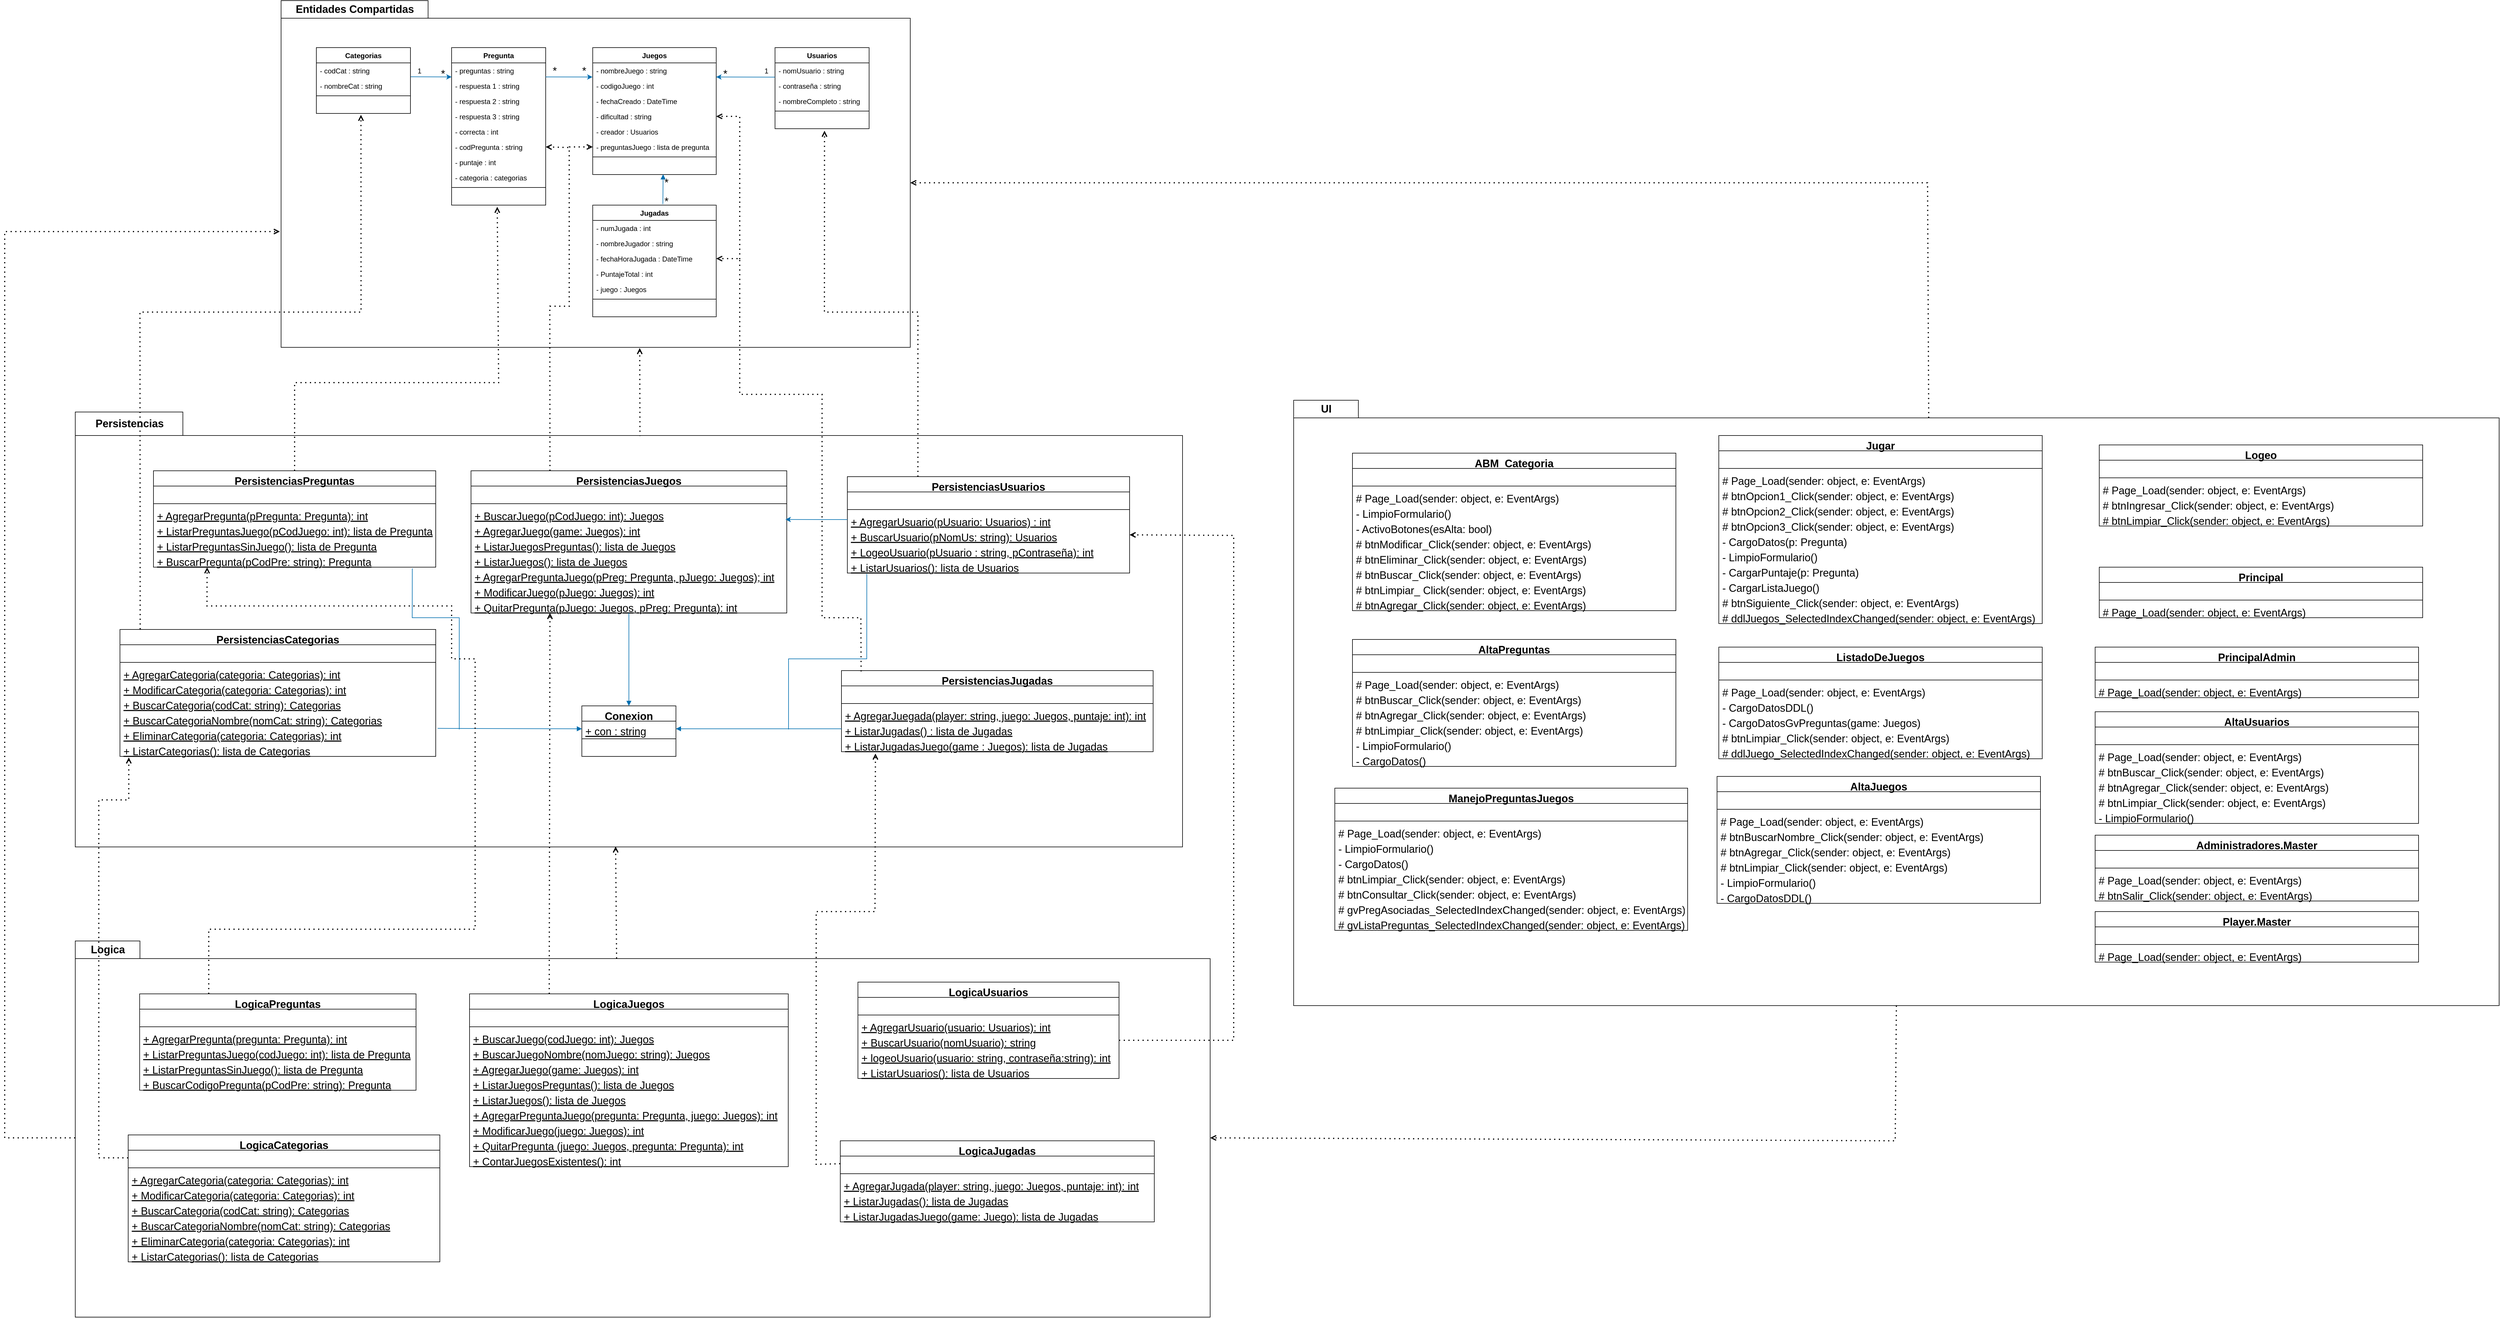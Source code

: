 <mxfile version="20.2.3" type="device"><diagram id="wdbJauaUi6h_MIjP67yK" name="Página-1"><mxGraphModel dx="2557" dy="1082" grid="1" gridSize="10" guides="1" tooltips="1" connect="1" arrows="1" fold="1" page="1" pageScale="1" pageWidth="827" pageHeight="1169" math="0" shadow="0"><root><mxCell id="0"/><mxCell id="1" parent="0"/><mxCell id="6UTWKJvE6aCLO9eL0Hdd-115" value="Persistencias" style="shape=folder;fontStyle=1;tabWidth=183;tabHeight=40;tabPosition=left;html=1;boundedLbl=1;labelInHeader=1;container=1;collapsible=0;fontSize=18;" parent="1" vertex="1"><mxGeometry x="-400" y="870" width="1883" height="740" as="geometry"/></mxCell><mxCell id="6UTWKJvE6aCLO9eL0Hdd-116" value="" style="html=1;strokeColor=none;resizeWidth=1;resizeHeight=1;fillColor=none;part=1;connectable=0;allowArrows=0;deletable=0;fontSize=18;" parent="6UTWKJvE6aCLO9eL0Hdd-115" vertex="1"><mxGeometry width="1883" height="518" relative="1" as="geometry"><mxPoint y="30" as="offset"/></mxGeometry></mxCell><mxCell id="6UTWKJvE6aCLO9eL0Hdd-58" value="" style="group;strokeColor=none;fillColor=default;" parent="1" vertex="1" connectable="0"><mxGeometry x="-50" y="170" width="1070" height="590" as="geometry"/></mxCell><mxCell id="6UTWKJvE6aCLO9eL0Hdd-56" value="Entidades Compartidas" style="shape=folder;fontStyle=1;tabWidth=250;tabHeight=30;tabPosition=left;html=1;boundedLbl=1;labelInHeader=1;container=1;collapsible=0;fontSize=18;" parent="6UTWKJvE6aCLO9eL0Hdd-58" vertex="1"><mxGeometry width="1070" height="590" as="geometry"/></mxCell><mxCell id="6UTWKJvE6aCLO9eL0Hdd-57" value="" style="html=1;strokeColor=none;resizeWidth=1;resizeHeight=1;fillColor=none;part=1;connectable=0;allowArrows=0;deletable=0;fontSize=18;" parent="6UTWKJvE6aCLO9eL0Hdd-56" vertex="1"><mxGeometry width="1070" height="413" relative="1" as="geometry"><mxPoint y="30" as="offset"/></mxGeometry></mxCell><mxCell id="6UTWKJvE6aCLO9eL0Hdd-45" value="&lt;font style=&quot;font-size: 18px;&quot;&gt;*&lt;/font&gt;" style="text;html=1;align=center;verticalAlign=middle;resizable=0;points=[];autosize=1;strokeColor=none;fillColor=none;" parent="6UTWKJvE6aCLO9eL0Hdd-56" vertex="1"><mxGeometry x="640" y="322" width="30" height="40" as="geometry"/></mxCell><mxCell id="6UTWKJvE6aCLO9eL0Hdd-1" value="Usuarios" style="swimlane;fontStyle=1;align=center;verticalAlign=top;childLayout=stackLayout;horizontal=1;startSize=26;horizontalStack=0;resizeParent=1;resizeParentMax=0;resizeLast=0;collapsible=1;marginBottom=0;" parent="6UTWKJvE6aCLO9eL0Hdd-58" vertex="1"><mxGeometry x="840" y="80" width="160" height="138" as="geometry"/></mxCell><mxCell id="6UTWKJvE6aCLO9eL0Hdd-2" value="- nomUsuario : string" style="text;strokeColor=none;fillColor=none;align=left;verticalAlign=top;spacingLeft=4;spacingRight=4;overflow=hidden;rotatable=0;points=[[0,0.5],[1,0.5]];portConstraint=eastwest;" parent="6UTWKJvE6aCLO9eL0Hdd-1" vertex="1"><mxGeometry y="26" width="160" height="26" as="geometry"/></mxCell><mxCell id="6UTWKJvE6aCLO9eL0Hdd-5" value="- contraseña : string" style="text;strokeColor=none;fillColor=none;align=left;verticalAlign=top;spacingLeft=4;spacingRight=4;overflow=hidden;rotatable=0;points=[[0,0.5],[1,0.5]];portConstraint=eastwest;" parent="6UTWKJvE6aCLO9eL0Hdd-1" vertex="1"><mxGeometry y="52" width="160" height="26" as="geometry"/></mxCell><mxCell id="6UTWKJvE6aCLO9eL0Hdd-6" value="- nombreCompleto : string" style="text;strokeColor=none;fillColor=none;align=left;verticalAlign=top;spacingLeft=4;spacingRight=4;overflow=hidden;rotatable=0;points=[[0,0.5],[1,0.5]];portConstraint=eastwest;" parent="6UTWKJvE6aCLO9eL0Hdd-1" vertex="1"><mxGeometry y="78" width="160" height="26" as="geometry"/></mxCell><mxCell id="6UTWKJvE6aCLO9eL0Hdd-3" value="" style="line;strokeWidth=1;fillColor=none;align=left;verticalAlign=middle;spacingTop=-1;spacingLeft=3;spacingRight=3;rotatable=0;labelPosition=right;points=[];portConstraint=eastwest;" parent="6UTWKJvE6aCLO9eL0Hdd-1" vertex="1"><mxGeometry y="104" width="160" height="8" as="geometry"/></mxCell><mxCell id="6UTWKJvE6aCLO9eL0Hdd-4" value=" " style="text;strokeColor=none;fillColor=none;align=left;verticalAlign=top;spacingLeft=4;spacingRight=4;overflow=hidden;rotatable=0;points=[[0,0.5],[1,0.5]];portConstraint=eastwest;" parent="6UTWKJvE6aCLO9eL0Hdd-1" vertex="1"><mxGeometry y="112" width="160" height="26" as="geometry"/></mxCell><mxCell id="6UTWKJvE6aCLO9eL0Hdd-7" value="Categorias" style="swimlane;fontStyle=1;align=center;verticalAlign=top;childLayout=stackLayout;horizontal=1;startSize=26;horizontalStack=0;resizeParent=1;resizeParentMax=0;resizeLast=0;collapsible=1;marginBottom=0;" parent="6UTWKJvE6aCLO9eL0Hdd-58" vertex="1"><mxGeometry x="60" y="80" width="160" height="112" as="geometry"/></mxCell><mxCell id="6UTWKJvE6aCLO9eL0Hdd-8" value="- codCat : string" style="text;strokeColor=none;fillColor=none;align=left;verticalAlign=top;spacingLeft=4;spacingRight=4;overflow=hidden;rotatable=0;points=[[0,0.5],[1,0.5]];portConstraint=eastwest;" parent="6UTWKJvE6aCLO9eL0Hdd-7" vertex="1"><mxGeometry y="26" width="160" height="26" as="geometry"/></mxCell><mxCell id="6UTWKJvE6aCLO9eL0Hdd-15" value="- nombreCat : string" style="text;strokeColor=none;fillColor=none;align=left;verticalAlign=top;spacingLeft=4;spacingRight=4;overflow=hidden;rotatable=0;points=[[0,0.5],[1,0.5]];portConstraint=eastwest;" parent="6UTWKJvE6aCLO9eL0Hdd-7" vertex="1"><mxGeometry y="52" width="160" height="26" as="geometry"/></mxCell><mxCell id="6UTWKJvE6aCLO9eL0Hdd-9" value="" style="line;strokeWidth=1;fillColor=none;align=left;verticalAlign=middle;spacingTop=-1;spacingLeft=3;spacingRight=3;rotatable=0;labelPosition=right;points=[];portConstraint=eastwest;" parent="6UTWKJvE6aCLO9eL0Hdd-7" vertex="1"><mxGeometry y="78" width="160" height="8" as="geometry"/></mxCell><mxCell id="6UTWKJvE6aCLO9eL0Hdd-10" value=" " style="text;strokeColor=none;fillColor=none;align=left;verticalAlign=top;spacingLeft=4;spacingRight=4;overflow=hidden;rotatable=0;points=[[0,0.5],[1,0.5]];portConstraint=eastwest;" parent="6UTWKJvE6aCLO9eL0Hdd-7" vertex="1"><mxGeometry y="86" width="160" height="26" as="geometry"/></mxCell><mxCell id="6UTWKJvE6aCLO9eL0Hdd-11" value="Pregunta" style="swimlane;fontStyle=1;align=center;verticalAlign=top;childLayout=stackLayout;horizontal=1;startSize=26;horizontalStack=0;resizeParent=1;resizeParentMax=0;resizeLast=0;collapsible=1;marginBottom=0;" parent="6UTWKJvE6aCLO9eL0Hdd-58" vertex="1"><mxGeometry x="290" y="80" width="160" height="268" as="geometry"/></mxCell><mxCell id="6UTWKJvE6aCLO9eL0Hdd-16" value="- preguntas : string" style="text;strokeColor=none;fillColor=none;align=left;verticalAlign=top;spacingLeft=4;spacingRight=4;overflow=hidden;rotatable=0;points=[[0,0.5],[1,0.5]];portConstraint=eastwest;" parent="6UTWKJvE6aCLO9eL0Hdd-11" vertex="1"><mxGeometry y="26" width="160" height="26" as="geometry"/></mxCell><mxCell id="6UTWKJvE6aCLO9eL0Hdd-17" value="- respuesta 1 : string" style="text;strokeColor=none;fillColor=none;align=left;verticalAlign=top;spacingLeft=4;spacingRight=4;overflow=hidden;rotatable=0;points=[[0,0.5],[1,0.5]];portConstraint=eastwest;" parent="6UTWKJvE6aCLO9eL0Hdd-11" vertex="1"><mxGeometry y="52" width="160" height="26" as="geometry"/></mxCell><mxCell id="6UTWKJvE6aCLO9eL0Hdd-18" value="- respuesta 2 : string" style="text;strokeColor=none;fillColor=none;align=left;verticalAlign=top;spacingLeft=4;spacingRight=4;overflow=hidden;rotatable=0;points=[[0,0.5],[1,0.5]];portConstraint=eastwest;" parent="6UTWKJvE6aCLO9eL0Hdd-11" vertex="1"><mxGeometry y="78" width="160" height="26" as="geometry"/></mxCell><mxCell id="6UTWKJvE6aCLO9eL0Hdd-19" value="- respuesta 3 : string" style="text;strokeColor=none;fillColor=none;align=left;verticalAlign=top;spacingLeft=4;spacingRight=4;overflow=hidden;rotatable=0;points=[[0,0.5],[1,0.5]];portConstraint=eastwest;" parent="6UTWKJvE6aCLO9eL0Hdd-11" vertex="1"><mxGeometry y="104" width="160" height="26" as="geometry"/></mxCell><mxCell id="6UTWKJvE6aCLO9eL0Hdd-20" value="- correcta : int" style="text;strokeColor=none;fillColor=none;align=left;verticalAlign=top;spacingLeft=4;spacingRight=4;overflow=hidden;rotatable=0;points=[[0,0.5],[1,0.5]];portConstraint=eastwest;" parent="6UTWKJvE6aCLO9eL0Hdd-11" vertex="1"><mxGeometry y="130" width="160" height="26" as="geometry"/></mxCell><mxCell id="6UTWKJvE6aCLO9eL0Hdd-21" value="- codPregunta : string" style="text;strokeColor=none;fillColor=none;align=left;verticalAlign=top;spacingLeft=4;spacingRight=4;overflow=hidden;rotatable=0;points=[[0,0.5],[1,0.5]];portConstraint=eastwest;" parent="6UTWKJvE6aCLO9eL0Hdd-11" vertex="1"><mxGeometry y="156" width="160" height="26" as="geometry"/></mxCell><mxCell id="6UTWKJvE6aCLO9eL0Hdd-22" value="- puntaje : int" style="text;strokeColor=none;fillColor=none;align=left;verticalAlign=top;spacingLeft=4;spacingRight=4;overflow=hidden;rotatable=0;points=[[0,0.5],[1,0.5]];portConstraint=eastwest;" parent="6UTWKJvE6aCLO9eL0Hdd-11" vertex="1"><mxGeometry y="182" width="160" height="26" as="geometry"/></mxCell><mxCell id="6UTWKJvE6aCLO9eL0Hdd-12" value="- categoria : categorias" style="text;strokeColor=none;fillColor=none;align=left;verticalAlign=top;spacingLeft=4;spacingRight=4;overflow=hidden;rotatable=0;points=[[0,0.5],[1,0.5]];portConstraint=eastwest;" parent="6UTWKJvE6aCLO9eL0Hdd-11" vertex="1"><mxGeometry y="208" width="160" height="26" as="geometry"/></mxCell><mxCell id="6UTWKJvE6aCLO9eL0Hdd-13" value="" style="line;strokeWidth=1;fillColor=none;align=left;verticalAlign=middle;spacingTop=-1;spacingLeft=3;spacingRight=3;rotatable=0;labelPosition=right;points=[];portConstraint=eastwest;" parent="6UTWKJvE6aCLO9eL0Hdd-11" vertex="1"><mxGeometry y="234" width="160" height="8" as="geometry"/></mxCell><mxCell id="6UTWKJvE6aCLO9eL0Hdd-14" value=" " style="text;strokeColor=none;fillColor=none;align=left;verticalAlign=top;spacingLeft=4;spacingRight=4;overflow=hidden;rotatable=0;points=[[0,0.5],[1,0.5]];portConstraint=eastwest;" parent="6UTWKJvE6aCLO9eL0Hdd-11" vertex="1"><mxGeometry y="242" width="160" height="26" as="geometry"/></mxCell><mxCell id="6UTWKJvE6aCLO9eL0Hdd-23" value="Juegos" style="swimlane;fontStyle=1;align=center;verticalAlign=top;childLayout=stackLayout;horizontal=1;startSize=26;horizontalStack=0;resizeParent=1;resizeParentMax=0;resizeLast=0;collapsible=1;marginBottom=0;" parent="6UTWKJvE6aCLO9eL0Hdd-58" vertex="1"><mxGeometry x="530" y="80" width="210" height="216" as="geometry"/></mxCell><mxCell id="6UTWKJvE6aCLO9eL0Hdd-27" value="- nombreJuego : string" style="text;strokeColor=none;fillColor=none;align=left;verticalAlign=top;spacingLeft=4;spacingRight=4;overflow=hidden;rotatable=0;points=[[0,0.5],[1,0.5]];portConstraint=eastwest;" parent="6UTWKJvE6aCLO9eL0Hdd-23" vertex="1"><mxGeometry y="26" width="210" height="26" as="geometry"/></mxCell><mxCell id="6UTWKJvE6aCLO9eL0Hdd-28" value="- codigoJuego : int" style="text;strokeColor=none;fillColor=none;align=left;verticalAlign=top;spacingLeft=4;spacingRight=4;overflow=hidden;rotatable=0;points=[[0,0.5],[1,0.5]];portConstraint=eastwest;" parent="6UTWKJvE6aCLO9eL0Hdd-23" vertex="1"><mxGeometry y="52" width="210" height="26" as="geometry"/></mxCell><mxCell id="6UTWKJvE6aCLO9eL0Hdd-29" value="- fechaCreado : DateTime" style="text;strokeColor=none;fillColor=none;align=left;verticalAlign=top;spacingLeft=4;spacingRight=4;overflow=hidden;rotatable=0;points=[[0,0.5],[1,0.5]];portConstraint=eastwest;" parent="6UTWKJvE6aCLO9eL0Hdd-23" vertex="1"><mxGeometry y="78" width="210" height="26" as="geometry"/></mxCell><mxCell id="6UTWKJvE6aCLO9eL0Hdd-30" value="- dificultad : string" style="text;strokeColor=none;fillColor=none;align=left;verticalAlign=top;spacingLeft=4;spacingRight=4;overflow=hidden;rotatable=0;points=[[0,0.5],[1,0.5]];portConstraint=eastwest;" parent="6UTWKJvE6aCLO9eL0Hdd-23" vertex="1"><mxGeometry y="104" width="210" height="26" as="geometry"/></mxCell><mxCell id="6UTWKJvE6aCLO9eL0Hdd-31" value="- creador : Usuarios" style="text;strokeColor=none;fillColor=none;align=left;verticalAlign=top;spacingLeft=4;spacingRight=4;overflow=hidden;rotatable=0;points=[[0,0.5],[1,0.5]];portConstraint=eastwest;" parent="6UTWKJvE6aCLO9eL0Hdd-23" vertex="1"><mxGeometry y="130" width="210" height="26" as="geometry"/></mxCell><mxCell id="6UTWKJvE6aCLO9eL0Hdd-24" value="- preguntasJuego : lista de pregunta" style="text;strokeColor=none;fillColor=none;align=left;verticalAlign=top;spacingLeft=4;spacingRight=4;overflow=hidden;rotatable=0;points=[[0,0.5],[1,0.5]];portConstraint=eastwest;" parent="6UTWKJvE6aCLO9eL0Hdd-23" vertex="1"><mxGeometry y="156" width="210" height="26" as="geometry"/></mxCell><mxCell id="6UTWKJvE6aCLO9eL0Hdd-25" value="" style="line;strokeWidth=1;fillColor=none;align=left;verticalAlign=middle;spacingTop=-1;spacingLeft=3;spacingRight=3;rotatable=0;labelPosition=right;points=[];portConstraint=eastwest;" parent="6UTWKJvE6aCLO9eL0Hdd-23" vertex="1"><mxGeometry y="182" width="210" height="8" as="geometry"/></mxCell><mxCell id="6UTWKJvE6aCLO9eL0Hdd-26" value=" " style="text;strokeColor=none;fillColor=none;align=left;verticalAlign=top;spacingLeft=4;spacingRight=4;overflow=hidden;rotatable=0;points=[[0,0.5],[1,0.5]];portConstraint=eastwest;" parent="6UTWKJvE6aCLO9eL0Hdd-23" vertex="1"><mxGeometry y="190" width="210" height="26" as="geometry"/></mxCell><mxCell id="6UTWKJvE6aCLO9eL0Hdd-32" value="Jugadas" style="swimlane;fontStyle=1;align=center;verticalAlign=top;childLayout=stackLayout;horizontal=1;startSize=26;horizontalStack=0;resizeParent=1;resizeParentMax=0;resizeLast=0;collapsible=1;marginBottom=0;" parent="6UTWKJvE6aCLO9eL0Hdd-58" vertex="1"><mxGeometry x="530" y="348" width="210" height="190" as="geometry"/></mxCell><mxCell id="6UTWKJvE6aCLO9eL0Hdd-33" value="- numJugada : int" style="text;strokeColor=none;fillColor=none;align=left;verticalAlign=top;spacingLeft=4;spacingRight=4;overflow=hidden;rotatable=0;points=[[0,0.5],[1,0.5]];portConstraint=eastwest;" parent="6UTWKJvE6aCLO9eL0Hdd-32" vertex="1"><mxGeometry y="26" width="210" height="26" as="geometry"/></mxCell><mxCell id="6UTWKJvE6aCLO9eL0Hdd-36" value="- nombreJugador : string" style="text;strokeColor=none;fillColor=none;align=left;verticalAlign=top;spacingLeft=4;spacingRight=4;overflow=hidden;rotatable=0;points=[[0,0.5],[1,0.5]];portConstraint=eastwest;" parent="6UTWKJvE6aCLO9eL0Hdd-32" vertex="1"><mxGeometry y="52" width="210" height="26" as="geometry"/></mxCell><mxCell id="6UTWKJvE6aCLO9eL0Hdd-37" value="- fechaHoraJugada : DateTime" style="text;strokeColor=none;fillColor=none;align=left;verticalAlign=top;spacingLeft=4;spacingRight=4;overflow=hidden;rotatable=0;points=[[0,0.5],[1,0.5]];portConstraint=eastwest;" parent="6UTWKJvE6aCLO9eL0Hdd-32" vertex="1"><mxGeometry y="78" width="210" height="26" as="geometry"/></mxCell><mxCell id="6UTWKJvE6aCLO9eL0Hdd-38" value="- PuntajeTotal : int" style="text;strokeColor=none;fillColor=none;align=left;verticalAlign=top;spacingLeft=4;spacingRight=4;overflow=hidden;rotatable=0;points=[[0,0.5],[1,0.5]];portConstraint=eastwest;" parent="6UTWKJvE6aCLO9eL0Hdd-32" vertex="1"><mxGeometry y="104" width="210" height="26" as="geometry"/></mxCell><mxCell id="6UTWKJvE6aCLO9eL0Hdd-39" value="- juego : Juegos" style="text;strokeColor=none;fillColor=none;align=left;verticalAlign=top;spacingLeft=4;spacingRight=4;overflow=hidden;rotatable=0;points=[[0,0.5],[1,0.5]];portConstraint=eastwest;" parent="6UTWKJvE6aCLO9eL0Hdd-32" vertex="1"><mxGeometry y="130" width="210" height="26" as="geometry"/></mxCell><mxCell id="6UTWKJvE6aCLO9eL0Hdd-34" value="" style="line;strokeWidth=1;fillColor=none;align=left;verticalAlign=middle;spacingTop=-1;spacingLeft=3;spacingRight=3;rotatable=0;labelPosition=right;points=[];portConstraint=eastwest;" parent="6UTWKJvE6aCLO9eL0Hdd-32" vertex="1"><mxGeometry y="156" width="210" height="8" as="geometry"/></mxCell><mxCell id="6UTWKJvE6aCLO9eL0Hdd-35" value=" " style="text;strokeColor=none;fillColor=none;align=left;verticalAlign=top;spacingLeft=4;spacingRight=4;overflow=hidden;rotatable=0;points=[[0,0.5],[1,0.5]];portConstraint=eastwest;" parent="6UTWKJvE6aCLO9eL0Hdd-32" vertex="1"><mxGeometry y="164" width="210" height="26" as="geometry"/></mxCell><mxCell id="6UTWKJvE6aCLO9eL0Hdd-40" value="" style="endArrow=classic;html=1;rounded=0;entryX=0;entryY=0.918;entryDx=0;entryDy=0;entryPerimeter=0;exitX=1.004;exitY=0.911;exitDx=0;exitDy=0;exitPerimeter=0;fillColor=#1ba1e2;strokeColor=#006EAF;" parent="6UTWKJvE6aCLO9eL0Hdd-58" source="6UTWKJvE6aCLO9eL0Hdd-8" target="6UTWKJvE6aCLO9eL0Hdd-16" edge="1"><mxGeometry width="50" height="50" relative="1" as="geometry"><mxPoint x="240" y="130" as="sourcePoint"/><mxPoint x="500" y="270" as="targetPoint"/></mxGeometry></mxCell><mxCell id="6UTWKJvE6aCLO9eL0Hdd-41" value="" style="endArrow=classic;html=1;rounded=0;exitX=0.999;exitY=0.918;exitDx=0;exitDy=0;exitPerimeter=0;entryX=-0.002;entryY=0.925;entryDx=0;entryDy=0;entryPerimeter=0;fillColor=#1ba1e2;strokeColor=#006EAF;" parent="6UTWKJvE6aCLO9eL0Hdd-58" source="6UTWKJvE6aCLO9eL0Hdd-16" target="6UTWKJvE6aCLO9eL0Hdd-27" edge="1"><mxGeometry width="50" height="50" relative="1" as="geometry"><mxPoint x="450" y="320" as="sourcePoint"/><mxPoint x="500" y="270" as="targetPoint"/></mxGeometry></mxCell><mxCell id="6UTWKJvE6aCLO9eL0Hdd-42" value="" style="endArrow=classic;html=1;rounded=0;exitX=-0.001;exitY=0.932;exitDx=0;exitDy=0;exitPerimeter=0;fillColor=#1ba1e2;strokeColor=#006EAF;" parent="6UTWKJvE6aCLO9eL0Hdd-58" source="6UTWKJvE6aCLO9eL0Hdd-2" edge="1"><mxGeometry width="50" height="50" relative="1" as="geometry"><mxPoint x="750" y="130" as="sourcePoint"/><mxPoint x="740" y="130" as="targetPoint"/></mxGeometry></mxCell><mxCell id="6UTWKJvE6aCLO9eL0Hdd-43" value="" style="endArrow=none;html=1;rounded=0;exitX=0.57;exitY=0.985;exitDx=0;exitDy=0;exitPerimeter=0;entryX=0.568;entryY=-0.009;entryDx=0;entryDy=0;entryPerimeter=0;fillColor=#1ba1e2;strokeColor=#006EAF;startArrow=block;startFill=1;endFill=0;" parent="6UTWKJvE6aCLO9eL0Hdd-58" source="6UTWKJvE6aCLO9eL0Hdd-26" target="6UTWKJvE6aCLO9eL0Hdd-32" edge="1"><mxGeometry width="50" height="50" relative="1" as="geometry"><mxPoint x="700" y="370" as="sourcePoint"/><mxPoint x="750" y="320" as="targetPoint"/></mxGeometry></mxCell><mxCell id="6UTWKJvE6aCLO9eL0Hdd-46" value="1" style="text;html=1;align=center;verticalAlign=middle;resizable=0;points=[];autosize=1;fontColor=#000000;" parent="6UTWKJvE6aCLO9eL0Hdd-58" vertex="1"><mxGeometry x="220" y="105" width="30" height="30" as="geometry"/></mxCell><mxCell id="6UTWKJvE6aCLO9eL0Hdd-47" value="&lt;font style=&quot;font-size: 18px;&quot;&gt;*&lt;/font&gt;" style="text;html=1;align=center;verticalAlign=middle;resizable=0;points=[];autosize=1;fontColor=#000000;" parent="6UTWKJvE6aCLO9eL0Hdd-58" vertex="1"><mxGeometry x="260" y="105" width="30" height="40" as="geometry"/></mxCell><mxCell id="6UTWKJvE6aCLO9eL0Hdd-48" value="&lt;font style=&quot;font-size: 18px;&quot;&gt;*&lt;/font&gt;" style="text;html=1;align=center;verticalAlign=middle;resizable=0;points=[];autosize=1;strokeColor=none;fillColor=none;" parent="6UTWKJvE6aCLO9eL0Hdd-58" vertex="1"><mxGeometry x="500" y="100" width="30" height="40" as="geometry"/></mxCell><mxCell id="6UTWKJvE6aCLO9eL0Hdd-49" value="&lt;font style=&quot;font-size: 18px;&quot;&gt;*&lt;/font&gt;" style="text;html=1;align=center;verticalAlign=middle;resizable=0;points=[];autosize=1;strokeColor=none;fillColor=none;" parent="6UTWKJvE6aCLO9eL0Hdd-58" vertex="1"><mxGeometry x="450" y="100" width="30" height="40" as="geometry"/></mxCell><mxCell id="6UTWKJvE6aCLO9eL0Hdd-51" value="1" style="text;html=1;align=center;verticalAlign=middle;resizable=0;points=[];autosize=1;strokeColor=none;fillColor=none;" parent="6UTWKJvE6aCLO9eL0Hdd-58" vertex="1"><mxGeometry x="810" y="105" width="30" height="30" as="geometry"/></mxCell><mxCell id="6UTWKJvE6aCLO9eL0Hdd-53" value="&lt;font style=&quot;font-size: 18px;&quot;&gt;*&lt;/font&gt;" style="text;html=1;align=center;verticalAlign=middle;resizable=0;points=[];autosize=1;strokeColor=none;fillColor=none;" parent="6UTWKJvE6aCLO9eL0Hdd-58" vertex="1"><mxGeometry x="740" y="105" width="30" height="40" as="geometry"/></mxCell><mxCell id="6UTWKJvE6aCLO9eL0Hdd-55" value="&lt;font style=&quot;font-size: 18px;&quot;&gt;*&lt;/font&gt;" style="text;html=1;align=center;verticalAlign=middle;resizable=0;points=[];autosize=1;strokeColor=none;fillColor=none;" parent="6UTWKJvE6aCLO9eL0Hdd-58" vertex="1"><mxGeometry x="640" y="290" width="30" height="40" as="geometry"/></mxCell><mxCell id="6UTWKJvE6aCLO9eL0Hdd-59" value="Conexion" style="swimlane;fontStyle=1;align=center;verticalAlign=top;childLayout=stackLayout;horizontal=1;startSize=26;horizontalStack=0;resizeParent=1;resizeParentMax=0;resizeLast=0;collapsible=1;marginBottom=0;fontSize=18;" parent="1" vertex="1"><mxGeometry x="461.5" y="1370" width="160" height="86" as="geometry"/></mxCell><mxCell id="6UTWKJvE6aCLO9eL0Hdd-60" value="+ con : string" style="text;strokeColor=none;fillColor=none;align=left;verticalAlign=top;spacingLeft=4;spacingRight=4;overflow=hidden;rotatable=0;points=[[0,0.5],[1,0.5]];portConstraint=eastwest;fontSize=18;fontStyle=4" parent="6UTWKJvE6aCLO9eL0Hdd-59" vertex="1"><mxGeometry y="26" width="160" height="26" as="geometry"/></mxCell><mxCell id="6UTWKJvE6aCLO9eL0Hdd-61" value="" style="line;strokeWidth=1;fillColor=none;align=left;verticalAlign=middle;spacingTop=-1;spacingLeft=3;spacingRight=3;rotatable=0;labelPosition=right;points=[];portConstraint=eastwest;fontSize=18;" parent="6UTWKJvE6aCLO9eL0Hdd-59" vertex="1"><mxGeometry y="52" width="160" height="8" as="geometry"/></mxCell><mxCell id="6UTWKJvE6aCLO9eL0Hdd-62" value=" " style="text;strokeColor=none;fillColor=none;align=left;verticalAlign=top;spacingLeft=4;spacingRight=4;overflow=hidden;rotatable=0;points=[[0,0.5],[1,0.5]];portConstraint=eastwest;fontSize=18;" parent="6UTWKJvE6aCLO9eL0Hdd-59" vertex="1"><mxGeometry y="60" width="160" height="26" as="geometry"/></mxCell><mxCell id="6UTWKJvE6aCLO9eL0Hdd-63" value="PersistenciasUsuarios" style="swimlane;fontStyle=1;align=center;verticalAlign=top;childLayout=stackLayout;horizontal=1;startSize=26;horizontalStack=0;resizeParent=1;resizeParentMax=0;resizeLast=0;collapsible=1;marginBottom=0;fontSize=18;" parent="1" vertex="1"><mxGeometry x="913" y="980" width="480" height="164" as="geometry"/></mxCell><mxCell id="6UTWKJvE6aCLO9eL0Hdd-64" value=" " style="text;strokeColor=none;fillColor=none;align=left;verticalAlign=top;spacingLeft=4;spacingRight=4;overflow=hidden;rotatable=0;points=[[0,0.5],[1,0.5]];portConstraint=eastwest;fontSize=18;" parent="6UTWKJvE6aCLO9eL0Hdd-63" vertex="1"><mxGeometry y="26" width="480" height="26" as="geometry"/></mxCell><mxCell id="6UTWKJvE6aCLO9eL0Hdd-65" value="" style="line;strokeWidth=1;fillColor=none;align=left;verticalAlign=middle;spacingTop=-1;spacingLeft=3;spacingRight=3;rotatable=0;labelPosition=right;points=[];portConstraint=eastwest;fontSize=18;" parent="6UTWKJvE6aCLO9eL0Hdd-63" vertex="1"><mxGeometry y="52" width="480" height="8" as="geometry"/></mxCell><mxCell id="6UTWKJvE6aCLO9eL0Hdd-66" value="+ AgregarUsuario(pUsuario: Usuarios) : int" style="text;strokeColor=none;fillColor=none;align=left;verticalAlign=top;spacingLeft=4;spacingRight=4;overflow=hidden;rotatable=0;points=[[0,0.5],[1,0.5]];portConstraint=eastwest;fontSize=18;fontStyle=4" parent="6UTWKJvE6aCLO9eL0Hdd-63" vertex="1"><mxGeometry y="60" width="480" height="26" as="geometry"/></mxCell><mxCell id="6UTWKJvE6aCLO9eL0Hdd-83" value="+ BuscarUsuario(pNomUs: string): Usuarios" style="text;strokeColor=none;fillColor=none;align=left;verticalAlign=top;spacingLeft=4;spacingRight=4;overflow=hidden;rotatable=0;points=[[0,0.5],[1,0.5]];portConstraint=eastwest;fontSize=18;fontStyle=4" parent="6UTWKJvE6aCLO9eL0Hdd-63" vertex="1"><mxGeometry y="86" width="480" height="26" as="geometry"/></mxCell><mxCell id="6UTWKJvE6aCLO9eL0Hdd-84" value="+ LogeoUsuario(pUsuario : string, pContraseña): int" style="text;strokeColor=none;fillColor=none;align=left;verticalAlign=top;spacingLeft=4;spacingRight=4;overflow=hidden;rotatable=0;points=[[0,0.5],[1,0.5]];portConstraint=eastwest;fontSize=18;fontStyle=4" parent="6UTWKJvE6aCLO9eL0Hdd-63" vertex="1"><mxGeometry y="112" width="480" height="26" as="geometry"/></mxCell><mxCell id="6UTWKJvE6aCLO9eL0Hdd-85" value="+ ListarUsuarios(): lista de Usuarios" style="text;strokeColor=none;fillColor=none;align=left;verticalAlign=top;spacingLeft=4;spacingRight=4;overflow=hidden;rotatable=0;points=[[0,0.5],[1,0.5]];portConstraint=eastwest;fontSize=18;fontStyle=4" parent="6UTWKJvE6aCLO9eL0Hdd-63" vertex="1"><mxGeometry y="138" width="480" height="26" as="geometry"/></mxCell><mxCell id="6UTWKJvE6aCLO9eL0Hdd-67" value="PersistenciasPreguntas" style="swimlane;fontStyle=1;align=center;verticalAlign=top;childLayout=stackLayout;horizontal=1;startSize=26;horizontalStack=0;resizeParent=1;resizeParentMax=0;resizeLast=0;collapsible=1;marginBottom=0;fontSize=18;" parent="1" vertex="1"><mxGeometry x="-267" y="970" width="480" height="164" as="geometry"/></mxCell><mxCell id="6UTWKJvE6aCLO9eL0Hdd-68" value=" " style="text;strokeColor=none;fillColor=none;align=left;verticalAlign=top;spacingLeft=4;spacingRight=4;overflow=hidden;rotatable=0;points=[[0,0.5],[1,0.5]];portConstraint=eastwest;fontSize=18;" parent="6UTWKJvE6aCLO9eL0Hdd-67" vertex="1"><mxGeometry y="26" width="480" height="26" as="geometry"/></mxCell><mxCell id="6UTWKJvE6aCLO9eL0Hdd-69" value="" style="line;strokeWidth=1;fillColor=none;align=left;verticalAlign=middle;spacingTop=-1;spacingLeft=3;spacingRight=3;rotatable=0;labelPosition=right;points=[];portConstraint=eastwest;fontSize=18;" parent="6UTWKJvE6aCLO9eL0Hdd-67" vertex="1"><mxGeometry y="52" width="480" height="8" as="geometry"/></mxCell><mxCell id="6UTWKJvE6aCLO9eL0Hdd-70" value="+ AgregarPregunta(pPregunta: Pregunta): int" style="text;strokeColor=none;fillColor=none;align=left;verticalAlign=top;spacingLeft=4;spacingRight=4;overflow=hidden;rotatable=0;points=[[0,0.5],[1,0.5]];portConstraint=eastwest;fontSize=18;fontStyle=4" parent="6UTWKJvE6aCLO9eL0Hdd-67" vertex="1"><mxGeometry y="60" width="480" height="26" as="geometry"/></mxCell><mxCell id="6UTWKJvE6aCLO9eL0Hdd-86" value="+ ListarPreguntasJuego(pCodJuego: int): lista de Pregunta" style="text;strokeColor=none;fillColor=none;align=left;verticalAlign=top;spacingLeft=4;spacingRight=4;overflow=hidden;rotatable=0;points=[[0,0.5],[1,0.5]];portConstraint=eastwest;fontSize=18;fontStyle=4" parent="6UTWKJvE6aCLO9eL0Hdd-67" vertex="1"><mxGeometry y="86" width="480" height="26" as="geometry"/></mxCell><mxCell id="6UTWKJvE6aCLO9eL0Hdd-87" value="+ ListarPreguntasSinJuego(): lista de Pregunta" style="text;strokeColor=none;fillColor=none;align=left;verticalAlign=top;spacingLeft=4;spacingRight=4;overflow=hidden;rotatable=0;points=[[0,0.5],[1,0.5]];portConstraint=eastwest;fontSize=18;fontStyle=4" parent="6UTWKJvE6aCLO9eL0Hdd-67" vertex="1"><mxGeometry y="112" width="480" height="26" as="geometry"/></mxCell><mxCell id="6UTWKJvE6aCLO9eL0Hdd-88" value="+ BuscarPregunta(pCodPre: string): Pregunta" style="text;strokeColor=none;fillColor=none;align=left;verticalAlign=top;spacingLeft=4;spacingRight=4;overflow=hidden;rotatable=0;points=[[0,0.5],[1,0.5]];portConstraint=eastwest;fontSize=18;fontStyle=4" parent="6UTWKJvE6aCLO9eL0Hdd-67" vertex="1"><mxGeometry y="138" width="480" height="26" as="geometry"/></mxCell><mxCell id="6UTWKJvE6aCLO9eL0Hdd-71" value="PersistenciasJugadas" style="swimlane;fontStyle=1;align=center;verticalAlign=top;childLayout=stackLayout;horizontal=1;startSize=26;horizontalStack=0;resizeParent=1;resizeParentMax=0;resizeLast=0;collapsible=1;marginBottom=0;fontSize=18;" parent="1" vertex="1"><mxGeometry x="903" y="1310" width="530" height="138" as="geometry"/></mxCell><mxCell id="6UTWKJvE6aCLO9eL0Hdd-72" value=" " style="text;strokeColor=none;fillColor=none;align=left;verticalAlign=top;spacingLeft=4;spacingRight=4;overflow=hidden;rotatable=0;points=[[0,0.5],[1,0.5]];portConstraint=eastwest;fontSize=18;" parent="6UTWKJvE6aCLO9eL0Hdd-71" vertex="1"><mxGeometry y="26" width="530" height="26" as="geometry"/></mxCell><mxCell id="6UTWKJvE6aCLO9eL0Hdd-73" value="" style="line;strokeWidth=1;fillColor=none;align=left;verticalAlign=middle;spacingTop=-1;spacingLeft=3;spacingRight=3;rotatable=0;labelPosition=right;points=[];portConstraint=eastwest;fontSize=18;" parent="6UTWKJvE6aCLO9eL0Hdd-71" vertex="1"><mxGeometry y="52" width="530" height="8" as="geometry"/></mxCell><mxCell id="6UTWKJvE6aCLO9eL0Hdd-74" value="+ AgregarJuegada(player: string, juego: Juegos, puntaje: int): int" style="text;strokeColor=none;fillColor=none;align=left;verticalAlign=top;spacingLeft=4;spacingRight=4;overflow=hidden;rotatable=0;points=[[0,0.5],[1,0.5]];portConstraint=eastwest;fontSize=18;fontStyle=4" parent="6UTWKJvE6aCLO9eL0Hdd-71" vertex="1"><mxGeometry y="60" width="530" height="26" as="geometry"/></mxCell><mxCell id="6UTWKJvE6aCLO9eL0Hdd-89" value="+ ListarJugadas() : lista de Jugadas" style="text;strokeColor=none;fillColor=none;align=left;verticalAlign=top;spacingLeft=4;spacingRight=4;overflow=hidden;rotatable=0;points=[[0,0.5],[1,0.5]];portConstraint=eastwest;fontSize=18;fontStyle=4" parent="6UTWKJvE6aCLO9eL0Hdd-71" vertex="1"><mxGeometry y="86" width="530" height="26" as="geometry"/></mxCell><mxCell id="6UTWKJvE6aCLO9eL0Hdd-90" value="+ ListarJugadasJuego(game : Juegos): lista de Jugadas" style="text;strokeColor=none;fillColor=none;align=left;verticalAlign=top;spacingLeft=4;spacingRight=4;overflow=hidden;rotatable=0;points=[[0,0.5],[1,0.5]];portConstraint=eastwest;fontSize=18;fontStyle=4" parent="6UTWKJvE6aCLO9eL0Hdd-71" vertex="1"><mxGeometry y="112" width="530" height="26" as="geometry"/></mxCell><mxCell id="6UTWKJvE6aCLO9eL0Hdd-75" value="PersistenciasJuegos" style="swimlane;fontStyle=1;align=center;verticalAlign=top;childLayout=stackLayout;horizontal=1;startSize=26;horizontalStack=0;resizeParent=1;resizeParentMax=0;resizeLast=0;collapsible=1;marginBottom=0;fontSize=18;" parent="1" vertex="1"><mxGeometry x="273" y="970" width="537" height="242" as="geometry"/></mxCell><mxCell id="6UTWKJvE6aCLO9eL0Hdd-76" value=" " style="text;strokeColor=none;fillColor=none;align=left;verticalAlign=top;spacingLeft=4;spacingRight=4;overflow=hidden;rotatable=0;points=[[0,0.5],[1,0.5]];portConstraint=eastwest;fontSize=18;" parent="6UTWKJvE6aCLO9eL0Hdd-75" vertex="1"><mxGeometry y="26" width="537" height="26" as="geometry"/></mxCell><mxCell id="6UTWKJvE6aCLO9eL0Hdd-77" value="" style="line;strokeWidth=1;fillColor=none;align=left;verticalAlign=middle;spacingTop=-1;spacingLeft=3;spacingRight=3;rotatable=0;labelPosition=right;points=[];portConstraint=eastwest;fontSize=18;" parent="6UTWKJvE6aCLO9eL0Hdd-75" vertex="1"><mxGeometry y="52" width="537" height="8" as="geometry"/></mxCell><mxCell id="6UTWKJvE6aCLO9eL0Hdd-78" value="+ BuscarJuego(pCodJuego: int): Juegos" style="text;strokeColor=none;fillColor=none;align=left;verticalAlign=top;spacingLeft=4;spacingRight=4;overflow=hidden;rotatable=0;points=[[0,0.5],[1,0.5]];portConstraint=eastwest;fontSize=18;fontStyle=4" parent="6UTWKJvE6aCLO9eL0Hdd-75" vertex="1"><mxGeometry y="60" width="537" height="26" as="geometry"/></mxCell><mxCell id="6UTWKJvE6aCLO9eL0Hdd-92" value="+ AgregarJuego(game: Juegos): int" style="text;strokeColor=none;fillColor=none;align=left;verticalAlign=top;spacingLeft=4;spacingRight=4;overflow=hidden;rotatable=0;points=[[0,0.5],[1,0.5]];portConstraint=eastwest;fontSize=18;fontStyle=4" parent="6UTWKJvE6aCLO9eL0Hdd-75" vertex="1"><mxGeometry y="86" width="537" height="26" as="geometry"/></mxCell><mxCell id="6UTWKJvE6aCLO9eL0Hdd-93" value="+ ListarJuegosPreguntas(): lista de Juegos" style="text;strokeColor=none;fillColor=none;align=left;verticalAlign=top;spacingLeft=4;spacingRight=4;overflow=hidden;rotatable=0;points=[[0,0.5],[1,0.5]];portConstraint=eastwest;fontSize=18;fontStyle=4" parent="6UTWKJvE6aCLO9eL0Hdd-75" vertex="1"><mxGeometry y="112" width="537" height="26" as="geometry"/></mxCell><mxCell id="6UTWKJvE6aCLO9eL0Hdd-94" value="+ ListarJuegos(): lista de Juegos" style="text;strokeColor=none;fillColor=none;align=left;verticalAlign=top;spacingLeft=4;spacingRight=4;overflow=hidden;rotatable=0;points=[[0,0.5],[1,0.5]];portConstraint=eastwest;fontSize=18;fontStyle=4" parent="6UTWKJvE6aCLO9eL0Hdd-75" vertex="1"><mxGeometry y="138" width="537" height="26" as="geometry"/></mxCell><mxCell id="6UTWKJvE6aCLO9eL0Hdd-95" value="+ AgregarPreguntaJuego(pPreg: Pregunta, pJuego: Juegos); int" style="text;strokeColor=none;fillColor=none;align=left;verticalAlign=top;spacingLeft=4;spacingRight=4;overflow=hidden;rotatable=0;points=[[0,0.5],[1,0.5]];portConstraint=eastwest;fontSize=18;fontStyle=4" parent="6UTWKJvE6aCLO9eL0Hdd-75" vertex="1"><mxGeometry y="164" width="537" height="26" as="geometry"/></mxCell><mxCell id="6UTWKJvE6aCLO9eL0Hdd-96" value="+ ModificarJuego(pJuego: Juegos): int" style="text;strokeColor=none;fillColor=none;align=left;verticalAlign=top;spacingLeft=4;spacingRight=4;overflow=hidden;rotatable=0;points=[[0,0.5],[1,0.5]];portConstraint=eastwest;fontSize=18;fontStyle=4" parent="6UTWKJvE6aCLO9eL0Hdd-75" vertex="1"><mxGeometry y="190" width="537" height="26" as="geometry"/></mxCell><mxCell id="6UTWKJvE6aCLO9eL0Hdd-97" value="+ QuitarPregunta(pJuego: Juegos, pPreg: Pregunta): int" style="text;strokeColor=none;fillColor=none;align=left;verticalAlign=top;spacingLeft=4;spacingRight=4;overflow=hidden;rotatable=0;points=[[0,0.5],[1,0.5]];portConstraint=eastwest;fontSize=18;fontStyle=4" parent="6UTWKJvE6aCLO9eL0Hdd-75" vertex="1"><mxGeometry y="216" width="537" height="26" as="geometry"/></mxCell><mxCell id="6UTWKJvE6aCLO9eL0Hdd-79" value="PersistenciasCategorias" style="swimlane;fontStyle=1;align=center;verticalAlign=top;childLayout=stackLayout;horizontal=1;startSize=26;horizontalStack=0;resizeParent=1;resizeParentMax=0;resizeLast=0;collapsible=1;marginBottom=0;fontSize=18;" parent="1" vertex="1"><mxGeometry x="-324" y="1240" width="537" height="216" as="geometry"/></mxCell><mxCell id="6UTWKJvE6aCLO9eL0Hdd-80" value=" " style="text;strokeColor=none;fillColor=none;align=left;verticalAlign=top;spacingLeft=4;spacingRight=4;overflow=hidden;rotatable=0;points=[[0,0.5],[1,0.5]];portConstraint=eastwest;fontSize=18;" parent="6UTWKJvE6aCLO9eL0Hdd-79" vertex="1"><mxGeometry y="26" width="537" height="26" as="geometry"/></mxCell><mxCell id="6UTWKJvE6aCLO9eL0Hdd-81" value="" style="line;strokeWidth=1;fillColor=none;align=left;verticalAlign=middle;spacingTop=-1;spacingLeft=3;spacingRight=3;rotatable=0;labelPosition=right;points=[];portConstraint=eastwest;fontSize=18;" parent="6UTWKJvE6aCLO9eL0Hdd-79" vertex="1"><mxGeometry y="52" width="537" height="8" as="geometry"/></mxCell><mxCell id="6UTWKJvE6aCLO9eL0Hdd-82" value="+ AgregarCategoria(categoria: Categorias): int" style="text;strokeColor=none;fillColor=none;align=left;verticalAlign=top;spacingLeft=4;spacingRight=4;overflow=hidden;rotatable=0;points=[[0,0.5],[1,0.5]];portConstraint=eastwest;fontSize=18;fontStyle=4" parent="6UTWKJvE6aCLO9eL0Hdd-79" vertex="1"><mxGeometry y="60" width="537" height="26" as="geometry"/></mxCell><mxCell id="6UTWKJvE6aCLO9eL0Hdd-103" value="+ ModificarCategoria(categoria: Categorias): int" style="text;strokeColor=none;fillColor=none;align=left;verticalAlign=top;spacingLeft=4;spacingRight=4;overflow=hidden;rotatable=0;points=[[0,0.5],[1,0.5]];portConstraint=eastwest;fontSize=18;fontStyle=4" parent="6UTWKJvE6aCLO9eL0Hdd-79" vertex="1"><mxGeometry y="86" width="537" height="26" as="geometry"/></mxCell><mxCell id="6UTWKJvE6aCLO9eL0Hdd-104" value="+ BuscarCategoria(codCat: string): Categorias" style="text;strokeColor=none;fillColor=none;align=left;verticalAlign=top;spacingLeft=4;spacingRight=4;overflow=hidden;rotatable=0;points=[[0,0.5],[1,0.5]];portConstraint=eastwest;fontSize=18;fontStyle=4" parent="6UTWKJvE6aCLO9eL0Hdd-79" vertex="1"><mxGeometry y="112" width="537" height="26" as="geometry"/></mxCell><mxCell id="6UTWKJvE6aCLO9eL0Hdd-105" value="+ BuscarCategoriaNombre(nomCat: string): Categorias" style="text;strokeColor=none;fillColor=none;align=left;verticalAlign=top;spacingLeft=4;spacingRight=4;overflow=hidden;rotatable=0;points=[[0,0.5],[1,0.5]];portConstraint=eastwest;fontSize=18;fontStyle=4" parent="6UTWKJvE6aCLO9eL0Hdd-79" vertex="1"><mxGeometry y="138" width="537" height="26" as="geometry"/></mxCell><mxCell id="6UTWKJvE6aCLO9eL0Hdd-106" value="+ EliminarCategoria(categoria: Categorias): int" style="text;strokeColor=none;fillColor=none;align=left;verticalAlign=top;spacingLeft=4;spacingRight=4;overflow=hidden;rotatable=0;points=[[0,0.5],[1,0.5]];portConstraint=eastwest;fontSize=18;fontStyle=4" parent="6UTWKJvE6aCLO9eL0Hdd-79" vertex="1"><mxGeometry y="164" width="537" height="26" as="geometry"/></mxCell><mxCell id="6UTWKJvE6aCLO9eL0Hdd-107" value="+ ListarCategorias(): lista de Categorias" style="text;strokeColor=none;fillColor=none;align=left;verticalAlign=top;spacingLeft=4;spacingRight=4;overflow=hidden;rotatable=0;points=[[0,0.5],[1,0.5]];portConstraint=eastwest;fontSize=18;fontStyle=4" parent="6UTWKJvE6aCLO9eL0Hdd-79" vertex="1"><mxGeometry y="190" width="537" height="26" as="geometry"/></mxCell><mxCell id="6UTWKJvE6aCLO9eL0Hdd-108" value="" style="endArrow=none;html=1;rounded=0;fontSize=18;exitX=0.5;exitY=0;exitDx=0;exitDy=0;entryX=0.5;entryY=1;entryDx=0;entryDy=0;startArrow=block;startFill=1;endFill=0;fillColor=#1ba1e2;strokeColor=#006EAF;" parent="1" source="6UTWKJvE6aCLO9eL0Hdd-59" target="6UTWKJvE6aCLO9eL0Hdd-75" edge="1"><mxGeometry width="50" height="50" relative="1" as="geometry"><mxPoint x="633" y="1310" as="sourcePoint"/><mxPoint x="540.963" y="1266.86" as="targetPoint"/></mxGeometry></mxCell><mxCell id="6UTWKJvE6aCLO9eL0Hdd-109" value="" style="endArrow=none;html=1;rounded=0;fontSize=18;exitX=1;exitY=0.5;exitDx=0;exitDy=0;entryX=0;entryY=0.5;entryDx=0;entryDy=0;startArrow=block;startFill=1;endFill=0;fillColor=#1ba1e2;strokeColor=#006EAF;" parent="1" source="6UTWKJvE6aCLO9eL0Hdd-60" target="6UTWKJvE6aCLO9eL0Hdd-89" edge="1"><mxGeometry width="50" height="50" relative="1" as="geometry"><mxPoint x="493" y="1350" as="sourcePoint"/><mxPoint x="543" y="1300" as="targetPoint"/></mxGeometry></mxCell><mxCell id="6UTWKJvE6aCLO9eL0Hdd-110" value="" style="endArrow=none;html=1;rounded=0;fontSize=18;exitX=0;exitY=0.5;exitDx=0;exitDy=0;entryX=1.006;entryY=0.165;entryDx=0;entryDy=0;entryPerimeter=0;startArrow=block;startFill=1;endFill=0;fillColor=#1ba1e2;strokeColor=#006EAF;" parent="1" source="6UTWKJvE6aCLO9eL0Hdd-60" target="6UTWKJvE6aCLO9eL0Hdd-106" edge="1"><mxGeometry width="50" height="50" relative="1" as="geometry"><mxPoint x="503" y="1370" as="sourcePoint"/><mxPoint x="553" y="1320" as="targetPoint"/></mxGeometry></mxCell><mxCell id="6UTWKJvE6aCLO9eL0Hdd-111" value="" style="endArrow=none;html=1;rounded=0;fontSize=18;entryX=0.069;entryY=1.059;entryDx=0;entryDy=0;entryPerimeter=0;endFill=0;fillColor=#1ba1e2;strokeColor=#006EAF;" parent="1" target="6UTWKJvE6aCLO9eL0Hdd-85" edge="1"><mxGeometry width="50" height="50" relative="1" as="geometry"><mxPoint x="813" y="1410" as="sourcePoint"/><mxPoint x="673" y="1390" as="targetPoint"/><Array as="points"><mxPoint x="813" y="1290"/><mxPoint x="946" y="1290"/></Array></mxGeometry></mxCell><mxCell id="6UTWKJvE6aCLO9eL0Hdd-112" value="" style="endArrow=none;html=1;rounded=0;fontSize=18;entryX=0.917;entryY=1.081;entryDx=0;entryDy=0;entryPerimeter=0;endFill=0;fillColor=#1ba1e2;strokeColor=#006EAF;" parent="1" target="6UTWKJvE6aCLO9eL0Hdd-88" edge="1"><mxGeometry width="50" height="50" relative="1" as="geometry"><mxPoint x="253" y="1410" as="sourcePoint"/><mxPoint x="273" y="1390" as="targetPoint"/><Array as="points"><mxPoint x="253" y="1300"/><mxPoint x="253" y="1220"/><mxPoint x="173" y="1220"/></Array></mxGeometry></mxCell><mxCell id="6UTWKJvE6aCLO9eL0Hdd-162" value="" style="group" parent="1" vertex="1" connectable="0"><mxGeometry x="-400" y="1770" width="1930" height="640" as="geometry"/></mxCell><mxCell id="6UTWKJvE6aCLO9eL0Hdd-160" value="Logica" style="shape=folder;fontStyle=1;tabWidth=110;tabHeight=30;tabPosition=left;html=1;boundedLbl=1;labelInHeader=1;container=1;collapsible=0;fontSize=18;" parent="6UTWKJvE6aCLO9eL0Hdd-162" vertex="1"><mxGeometry width="1930" height="640" as="geometry"/></mxCell><mxCell id="6UTWKJvE6aCLO9eL0Hdd-161" value="" style="html=1;strokeColor=none;resizeWidth=1;resizeHeight=1;fillColor=none;part=1;connectable=0;allowArrows=0;deletable=0;fontSize=18;" parent="6UTWKJvE6aCLO9eL0Hdd-160" vertex="1"><mxGeometry width="1930" height="448" relative="1" as="geometry"><mxPoint y="30" as="offset"/></mxGeometry></mxCell><mxCell id="6UTWKJvE6aCLO9eL0Hdd-117" value="LogicaUsuarios" style="swimlane;fontStyle=1;align=center;verticalAlign=top;childLayout=stackLayout;horizontal=1;startSize=26;horizontalStack=0;resizeParent=1;resizeParentMax=0;resizeLast=0;collapsible=1;marginBottom=0;fontSize=18;" parent="6UTWKJvE6aCLO9eL0Hdd-162" vertex="1"><mxGeometry x="1331" y="70" width="444" height="164" as="geometry"/></mxCell><mxCell id="6UTWKJvE6aCLO9eL0Hdd-118" value=" " style="text;strokeColor=none;fillColor=none;align=left;verticalAlign=top;spacingLeft=4;spacingRight=4;overflow=hidden;rotatable=0;points=[[0,0.5],[1,0.5]];portConstraint=eastwest;fontSize=18;" parent="6UTWKJvE6aCLO9eL0Hdd-117" vertex="1"><mxGeometry y="26" width="444" height="26" as="geometry"/></mxCell><mxCell id="6UTWKJvE6aCLO9eL0Hdd-119" value="" style="line;strokeWidth=1;fillColor=none;align=left;verticalAlign=middle;spacingTop=-1;spacingLeft=3;spacingRight=3;rotatable=0;labelPosition=right;points=[];portConstraint=eastwest;fontSize=18;" parent="6UTWKJvE6aCLO9eL0Hdd-117" vertex="1"><mxGeometry y="52" width="444" height="8" as="geometry"/></mxCell><mxCell id="6UTWKJvE6aCLO9eL0Hdd-120" value="+ AgregarUsuario(usuario: Usuarios): int" style="text;strokeColor=none;fillColor=none;align=left;verticalAlign=top;spacingLeft=4;spacingRight=4;overflow=hidden;rotatable=0;points=[[0,0.5],[1,0.5]];portConstraint=eastwest;fontSize=18;fontStyle=4" parent="6UTWKJvE6aCLO9eL0Hdd-117" vertex="1"><mxGeometry y="60" width="444" height="26" as="geometry"/></mxCell><mxCell id="6UTWKJvE6aCLO9eL0Hdd-137" value="+ BuscarUsuario(nomUsuario): string" style="text;strokeColor=none;fillColor=none;align=left;verticalAlign=top;spacingLeft=4;spacingRight=4;overflow=hidden;rotatable=0;points=[[0,0.5],[1,0.5]];portConstraint=eastwest;fontSize=18;fontStyle=4" parent="6UTWKJvE6aCLO9eL0Hdd-117" vertex="1"><mxGeometry y="86" width="444" height="26" as="geometry"/></mxCell><mxCell id="6UTWKJvE6aCLO9eL0Hdd-138" value="+ logeoUsuario(usuario: string, contraseña:string): int" style="text;strokeColor=none;fillColor=none;align=left;verticalAlign=top;spacingLeft=4;spacingRight=4;overflow=hidden;rotatable=0;points=[[0,0.5],[1,0.5]];portConstraint=eastwest;fontSize=18;fontStyle=4" parent="6UTWKJvE6aCLO9eL0Hdd-117" vertex="1"><mxGeometry y="112" width="444" height="26" as="geometry"/></mxCell><mxCell id="6UTWKJvE6aCLO9eL0Hdd-139" value="+ ListarUsuarios(): lista de Usuarios" style="text;strokeColor=none;fillColor=none;align=left;verticalAlign=top;spacingLeft=4;spacingRight=4;overflow=hidden;rotatable=0;points=[[0,0.5],[1,0.5]];portConstraint=eastwest;fontSize=18;fontStyle=4" parent="6UTWKJvE6aCLO9eL0Hdd-117" vertex="1"><mxGeometry y="138" width="444" height="26" as="geometry"/></mxCell><mxCell id="6UTWKJvE6aCLO9eL0Hdd-121" value="LogicaJuegos" style="swimlane;fontStyle=1;align=center;verticalAlign=top;childLayout=stackLayout;horizontal=1;startSize=26;horizontalStack=0;resizeParent=1;resizeParentMax=0;resizeLast=0;collapsible=1;marginBottom=0;fontSize=18;" parent="6UTWKJvE6aCLO9eL0Hdd-162" vertex="1"><mxGeometry x="670.5" y="90" width="542" height="294" as="geometry"/></mxCell><mxCell id="6UTWKJvE6aCLO9eL0Hdd-122" value=" " style="text;strokeColor=none;fillColor=none;align=left;verticalAlign=top;spacingLeft=4;spacingRight=4;overflow=hidden;rotatable=0;points=[[0,0.5],[1,0.5]];portConstraint=eastwest;fontSize=18;" parent="6UTWKJvE6aCLO9eL0Hdd-121" vertex="1"><mxGeometry y="26" width="542" height="26" as="geometry"/></mxCell><mxCell id="6UTWKJvE6aCLO9eL0Hdd-123" value="" style="line;strokeWidth=1;fillColor=none;align=left;verticalAlign=middle;spacingTop=-1;spacingLeft=3;spacingRight=3;rotatable=0;labelPosition=right;points=[];portConstraint=eastwest;fontSize=18;" parent="6UTWKJvE6aCLO9eL0Hdd-121" vertex="1"><mxGeometry y="52" width="542" height="8" as="geometry"/></mxCell><mxCell id="6UTWKJvE6aCLO9eL0Hdd-124" value="+ BuscarJuego(codJuego: int): Juegos" style="text;strokeColor=none;fillColor=none;align=left;verticalAlign=top;spacingLeft=4;spacingRight=4;overflow=hidden;rotatable=0;points=[[0,0.5],[1,0.5]];portConstraint=eastwest;fontSize=18;fontStyle=4" parent="6UTWKJvE6aCLO9eL0Hdd-121" vertex="1"><mxGeometry y="60" width="542" height="26" as="geometry"/></mxCell><mxCell id="6UTWKJvE6aCLO9eL0Hdd-145" value="+ BuscarJuegoNombre(nomJuego: string): Juegos" style="text;strokeColor=none;fillColor=none;align=left;verticalAlign=top;spacingLeft=4;spacingRight=4;overflow=hidden;rotatable=0;points=[[0,0.5],[1,0.5]];portConstraint=eastwest;fontSize=18;fontStyle=4" parent="6UTWKJvE6aCLO9eL0Hdd-121" vertex="1"><mxGeometry y="86" width="542" height="26" as="geometry"/></mxCell><mxCell id="6UTWKJvE6aCLO9eL0Hdd-146" value="+ AgregarJuego(game: Juegos): int" style="text;strokeColor=none;fillColor=none;align=left;verticalAlign=top;spacingLeft=4;spacingRight=4;overflow=hidden;rotatable=0;points=[[0,0.5],[1,0.5]];portConstraint=eastwest;fontSize=18;fontStyle=4" parent="6UTWKJvE6aCLO9eL0Hdd-121" vertex="1"><mxGeometry y="112" width="542" height="26" as="geometry"/></mxCell><mxCell id="6UTWKJvE6aCLO9eL0Hdd-147" value="+ ListarJuegosPreguntas(): lista de Juegos" style="text;strokeColor=none;fillColor=none;align=left;verticalAlign=top;spacingLeft=4;spacingRight=4;overflow=hidden;rotatable=0;points=[[0,0.5],[1,0.5]];portConstraint=eastwest;fontSize=18;fontStyle=4" parent="6UTWKJvE6aCLO9eL0Hdd-121" vertex="1"><mxGeometry y="138" width="542" height="26" as="geometry"/></mxCell><mxCell id="6UTWKJvE6aCLO9eL0Hdd-148" value="+ ListarJuegos(): lista de Juegos" style="text;strokeColor=none;fillColor=none;align=left;verticalAlign=top;spacingLeft=4;spacingRight=4;overflow=hidden;rotatable=0;points=[[0,0.5],[1,0.5]];portConstraint=eastwest;fontSize=18;fontStyle=4" parent="6UTWKJvE6aCLO9eL0Hdd-121" vertex="1"><mxGeometry y="164" width="542" height="26" as="geometry"/></mxCell><mxCell id="6UTWKJvE6aCLO9eL0Hdd-149" value="+ AgregarPreguntaJuego(pregunta: Pregunta, juego: Juegos): int" style="text;strokeColor=none;fillColor=none;align=left;verticalAlign=top;spacingLeft=4;spacingRight=4;overflow=hidden;rotatable=0;points=[[0,0.5],[1,0.5]];portConstraint=eastwest;fontSize=18;fontStyle=4" parent="6UTWKJvE6aCLO9eL0Hdd-121" vertex="1"><mxGeometry y="190" width="542" height="26" as="geometry"/></mxCell><mxCell id="6UTWKJvE6aCLO9eL0Hdd-150" value="+ ModificarJuego(juego: Juegos): int" style="text;strokeColor=none;fillColor=none;align=left;verticalAlign=top;spacingLeft=4;spacingRight=4;overflow=hidden;rotatable=0;points=[[0,0.5],[1,0.5]];portConstraint=eastwest;fontSize=18;fontStyle=4" parent="6UTWKJvE6aCLO9eL0Hdd-121" vertex="1"><mxGeometry y="216" width="542" height="26" as="geometry"/></mxCell><mxCell id="6UTWKJvE6aCLO9eL0Hdd-151" value="+ QuitarPregunta (juego: Juegos, pregunta: Pregunta): int" style="text;strokeColor=none;fillColor=none;align=left;verticalAlign=top;spacingLeft=4;spacingRight=4;overflow=hidden;rotatable=0;points=[[0,0.5],[1,0.5]];portConstraint=eastwest;fontSize=18;fontStyle=4" parent="6UTWKJvE6aCLO9eL0Hdd-121" vertex="1"><mxGeometry y="242" width="542" height="26" as="geometry"/></mxCell><mxCell id="6UTWKJvE6aCLO9eL0Hdd-152" value="+ ContarJuegosExistentes(): int" style="text;strokeColor=none;fillColor=none;align=left;verticalAlign=top;spacingLeft=4;spacingRight=4;overflow=hidden;rotatable=0;points=[[0,0.5],[1,0.5]];portConstraint=eastwest;fontSize=18;fontStyle=4" parent="6UTWKJvE6aCLO9eL0Hdd-121" vertex="1"><mxGeometry y="268" width="542" height="26" as="geometry"/></mxCell><mxCell id="6UTWKJvE6aCLO9eL0Hdd-125" value="LogicaPreguntas" style="swimlane;fontStyle=1;align=center;verticalAlign=top;childLayout=stackLayout;horizontal=1;startSize=26;horizontalStack=0;resizeParent=1;resizeParentMax=0;resizeLast=0;collapsible=1;marginBottom=0;fontSize=18;" parent="6UTWKJvE6aCLO9eL0Hdd-162" vertex="1"><mxGeometry x="109.5" y="90" width="470" height="164" as="geometry"/></mxCell><mxCell id="6UTWKJvE6aCLO9eL0Hdd-126" value=" " style="text;strokeColor=none;fillColor=none;align=left;verticalAlign=top;spacingLeft=4;spacingRight=4;overflow=hidden;rotatable=0;points=[[0,0.5],[1,0.5]];portConstraint=eastwest;fontSize=18;" parent="6UTWKJvE6aCLO9eL0Hdd-125" vertex="1"><mxGeometry y="26" width="470" height="26" as="geometry"/></mxCell><mxCell id="6UTWKJvE6aCLO9eL0Hdd-127" value="" style="line;strokeWidth=1;fillColor=none;align=left;verticalAlign=middle;spacingTop=-1;spacingLeft=3;spacingRight=3;rotatable=0;labelPosition=right;points=[];portConstraint=eastwest;fontSize=18;" parent="6UTWKJvE6aCLO9eL0Hdd-125" vertex="1"><mxGeometry y="52" width="470" height="8" as="geometry"/></mxCell><mxCell id="6UTWKJvE6aCLO9eL0Hdd-128" value="+ AgregarPregunta(pregunta: Pregunta): int" style="text;strokeColor=none;fillColor=none;align=left;verticalAlign=top;spacingLeft=4;spacingRight=4;overflow=hidden;rotatable=0;points=[[0,0.5],[1,0.5]];portConstraint=eastwest;fontSize=18;fontStyle=4" parent="6UTWKJvE6aCLO9eL0Hdd-125" vertex="1"><mxGeometry y="60" width="470" height="26" as="geometry"/></mxCell><mxCell id="6UTWKJvE6aCLO9eL0Hdd-140" value="+ ListarPreguntasJuego(codJuego: int): lista de Pregunta" style="text;strokeColor=none;fillColor=none;align=left;verticalAlign=top;spacingLeft=4;spacingRight=4;overflow=hidden;rotatable=0;points=[[0,0.5],[1,0.5]];portConstraint=eastwest;fontSize=18;fontStyle=4" parent="6UTWKJvE6aCLO9eL0Hdd-125" vertex="1"><mxGeometry y="86" width="470" height="26" as="geometry"/></mxCell><mxCell id="6UTWKJvE6aCLO9eL0Hdd-141" value="+ ListarPreguntasSinJuego(): lista de Pregunta" style="text;strokeColor=none;fillColor=none;align=left;verticalAlign=top;spacingLeft=4;spacingRight=4;overflow=hidden;rotatable=0;points=[[0,0.5],[1,0.5]];portConstraint=eastwest;fontSize=18;fontStyle=4" parent="6UTWKJvE6aCLO9eL0Hdd-125" vertex="1"><mxGeometry y="112" width="470" height="26" as="geometry"/></mxCell><mxCell id="6UTWKJvE6aCLO9eL0Hdd-142" value="+ BuscarCodigoPregunta(pCodPre: string): Pregunta" style="text;strokeColor=none;fillColor=none;align=left;verticalAlign=top;spacingLeft=4;spacingRight=4;overflow=hidden;rotatable=0;points=[[0,0.5],[1,0.5]];portConstraint=eastwest;fontSize=18;fontStyle=4" parent="6UTWKJvE6aCLO9eL0Hdd-125" vertex="1"><mxGeometry y="138" width="470" height="26" as="geometry"/></mxCell><mxCell id="6UTWKJvE6aCLO9eL0Hdd-129" value="LogicaCategorias" style="swimlane;fontStyle=1;align=center;verticalAlign=top;childLayout=stackLayout;horizontal=1;startSize=26;horizontalStack=0;resizeParent=1;resizeParentMax=0;resizeLast=0;collapsible=1;marginBottom=0;fontSize=18;" parent="6UTWKJvE6aCLO9eL0Hdd-162" vertex="1"><mxGeometry x="90" y="330" width="530" height="216" as="geometry"/></mxCell><mxCell id="6UTWKJvE6aCLO9eL0Hdd-130" value=" " style="text;strokeColor=none;fillColor=none;align=left;verticalAlign=top;spacingLeft=4;spacingRight=4;overflow=hidden;rotatable=0;points=[[0,0.5],[1,0.5]];portConstraint=eastwest;fontSize=18;" parent="6UTWKJvE6aCLO9eL0Hdd-129" vertex="1"><mxGeometry y="26" width="530" height="26" as="geometry"/></mxCell><mxCell id="6UTWKJvE6aCLO9eL0Hdd-131" value="" style="line;strokeWidth=1;fillColor=none;align=left;verticalAlign=middle;spacingTop=-1;spacingLeft=3;spacingRight=3;rotatable=0;labelPosition=right;points=[];portConstraint=eastwest;fontSize=18;" parent="6UTWKJvE6aCLO9eL0Hdd-129" vertex="1"><mxGeometry y="52" width="530" height="8" as="geometry"/></mxCell><mxCell id="6UTWKJvE6aCLO9eL0Hdd-132" value="+ AgregarCategoria(categoria: Categorias): int" style="text;strokeColor=none;fillColor=none;align=left;verticalAlign=top;spacingLeft=4;spacingRight=4;overflow=hidden;rotatable=0;points=[[0,0.5],[1,0.5]];portConstraint=eastwest;fontSize=18;fontStyle=4" parent="6UTWKJvE6aCLO9eL0Hdd-129" vertex="1"><mxGeometry y="60" width="530" height="26" as="geometry"/></mxCell><mxCell id="6UTWKJvE6aCLO9eL0Hdd-153" value="+ ModificarCategoria(categoria: Categorias): int" style="text;strokeColor=none;fillColor=none;align=left;verticalAlign=top;spacingLeft=4;spacingRight=4;overflow=hidden;rotatable=0;points=[[0,0.5],[1,0.5]];portConstraint=eastwest;fontSize=18;fontStyle=4" parent="6UTWKJvE6aCLO9eL0Hdd-129" vertex="1"><mxGeometry y="86" width="530" height="26" as="geometry"/></mxCell><mxCell id="6UTWKJvE6aCLO9eL0Hdd-154" value="+ BuscarCategoria(codCat: string): Categorias" style="text;strokeColor=none;fillColor=none;align=left;verticalAlign=top;spacingLeft=4;spacingRight=4;overflow=hidden;rotatable=0;points=[[0,0.5],[1,0.5]];portConstraint=eastwest;fontSize=18;fontStyle=4" parent="6UTWKJvE6aCLO9eL0Hdd-129" vertex="1"><mxGeometry y="112" width="530" height="26" as="geometry"/></mxCell><mxCell id="6UTWKJvE6aCLO9eL0Hdd-155" value="+ BuscarCategoriaNombre(nomCat: string): Categorias" style="text;strokeColor=none;fillColor=none;align=left;verticalAlign=top;spacingLeft=4;spacingRight=4;overflow=hidden;rotatable=0;points=[[0,0.5],[1,0.5]];portConstraint=eastwest;fontSize=18;fontStyle=4" parent="6UTWKJvE6aCLO9eL0Hdd-129" vertex="1"><mxGeometry y="138" width="530" height="26" as="geometry"/></mxCell><mxCell id="6UTWKJvE6aCLO9eL0Hdd-156" value="+ EliminarCategoria(categoria: Categorias): int" style="text;strokeColor=none;fillColor=none;align=left;verticalAlign=top;spacingLeft=4;spacingRight=4;overflow=hidden;rotatable=0;points=[[0,0.5],[1,0.5]];portConstraint=eastwest;fontSize=18;fontStyle=4" parent="6UTWKJvE6aCLO9eL0Hdd-129" vertex="1"><mxGeometry y="164" width="530" height="26" as="geometry"/></mxCell><mxCell id="6UTWKJvE6aCLO9eL0Hdd-157" value="+ ListarCategorias(): lista de Categorias" style="text;strokeColor=none;fillColor=none;align=left;verticalAlign=top;spacingLeft=4;spacingRight=4;overflow=hidden;rotatable=0;points=[[0,0.5],[1,0.5]];portConstraint=eastwest;fontSize=18;fontStyle=4" parent="6UTWKJvE6aCLO9eL0Hdd-129" vertex="1"><mxGeometry y="190" width="530" height="26" as="geometry"/></mxCell><mxCell id="6UTWKJvE6aCLO9eL0Hdd-133" value="LogicaJugadas" style="swimlane;fontStyle=1;align=center;verticalAlign=top;childLayout=stackLayout;horizontal=1;startSize=26;horizontalStack=0;resizeParent=1;resizeParentMax=0;resizeLast=0;collapsible=1;marginBottom=0;fontSize=18;" parent="6UTWKJvE6aCLO9eL0Hdd-162" vertex="1"><mxGeometry x="1301" y="340" width="534" height="138" as="geometry"/></mxCell><mxCell id="6UTWKJvE6aCLO9eL0Hdd-134" value=" " style="text;strokeColor=none;fillColor=none;align=left;verticalAlign=top;spacingLeft=4;spacingRight=4;overflow=hidden;rotatable=0;points=[[0,0.5],[1,0.5]];portConstraint=eastwest;fontSize=18;" parent="6UTWKJvE6aCLO9eL0Hdd-133" vertex="1"><mxGeometry y="26" width="534" height="26" as="geometry"/></mxCell><mxCell id="6UTWKJvE6aCLO9eL0Hdd-135" value="" style="line;strokeWidth=1;fillColor=none;align=left;verticalAlign=middle;spacingTop=-1;spacingLeft=3;spacingRight=3;rotatable=0;labelPosition=right;points=[];portConstraint=eastwest;fontSize=18;" parent="6UTWKJvE6aCLO9eL0Hdd-133" vertex="1"><mxGeometry y="52" width="534" height="8" as="geometry"/></mxCell><mxCell id="6UTWKJvE6aCLO9eL0Hdd-136" value="+ AgregarJugada(player: string, juego: Juegos, puntaje: int): int" style="text;strokeColor=none;fillColor=none;align=left;verticalAlign=top;spacingLeft=4;spacingRight=4;overflow=hidden;rotatable=0;points=[[0,0.5],[1,0.5]];portConstraint=eastwest;fontSize=18;fontStyle=4" parent="6UTWKJvE6aCLO9eL0Hdd-133" vertex="1"><mxGeometry y="60" width="534" height="26" as="geometry"/></mxCell><mxCell id="6UTWKJvE6aCLO9eL0Hdd-143" value="+ ListarJugadas(): lista de Jugadas" style="text;strokeColor=none;fillColor=none;align=left;verticalAlign=top;spacingLeft=4;spacingRight=4;overflow=hidden;rotatable=0;points=[[0,0.5],[1,0.5]];portConstraint=eastwest;fontSize=18;fontStyle=4" parent="6UTWKJvE6aCLO9eL0Hdd-133" vertex="1"><mxGeometry y="86" width="534" height="26" as="geometry"/></mxCell><mxCell id="6UTWKJvE6aCLO9eL0Hdd-144" value="+ ListarJugadasJuego(game: Juego): lista de Jugadas" style="text;strokeColor=none;fillColor=none;align=left;verticalAlign=top;spacingLeft=4;spacingRight=4;overflow=hidden;rotatable=0;points=[[0,0.5],[1,0.5]];portConstraint=eastwest;fontSize=18;fontStyle=4" parent="6UTWKJvE6aCLO9eL0Hdd-133" vertex="1"><mxGeometry y="112" width="534" height="26" as="geometry"/></mxCell><mxCell id="6UTWKJvE6aCLO9eL0Hdd-257" value="" style="endArrow=none;dashed=1;html=1;dashPattern=1 3;strokeWidth=2;rounded=0;fontSize=18;endFill=0;exitX=0.57;exitY=1.002;exitDx=0;exitDy=0;exitPerimeter=0;entryX=0.51;entryY=0.055;entryDx=0;entryDy=0;entryPerimeter=0;startArrow=open;startFill=0;" parent="1" source="6UTWKJvE6aCLO9eL0Hdd-56" target="6UTWKJvE6aCLO9eL0Hdd-115" edge="1"><mxGeometry width="50" height="50" relative="1" as="geometry"><mxPoint x="480" y="880" as="sourcePoint"/><mxPoint x="530" y="830" as="targetPoint"/></mxGeometry></mxCell><mxCell id="6UTWKJvE6aCLO9eL0Hdd-259" value="" style="endArrow=none;dashed=1;html=1;dashPattern=1 3;strokeWidth=2;rounded=0;fontSize=18;endFill=0;exitX=0.488;exitY=0.999;exitDx=0;exitDy=0;exitPerimeter=0;entryX=0.477;entryY=0.049;entryDx=0;entryDy=0;entryPerimeter=0;startArrow=open;startFill=0;" parent="1" source="6UTWKJvE6aCLO9eL0Hdd-115" target="6UTWKJvE6aCLO9eL0Hdd-160" edge="1"><mxGeometry width="50" height="50" relative="1" as="geometry"><mxPoint x="500" y="1840" as="sourcePoint"/><mxPoint x="550" y="1790" as="targetPoint"/></mxGeometry></mxCell><mxCell id="6UTWKJvE6aCLO9eL0Hdd-260" value="" style="group" parent="1" vertex="1" connectable="0"><mxGeometry x="1672" y="850" width="2050" height="1030" as="geometry"/></mxCell><mxCell id="6UTWKJvE6aCLO9eL0Hdd-255" value="UI" style="shape=folder;fontStyle=1;tabWidth=110;tabHeight=30;tabPosition=left;html=1;boundedLbl=1;labelInHeader=1;container=1;collapsible=0;fontSize=18;" parent="6UTWKJvE6aCLO9eL0Hdd-260" vertex="1"><mxGeometry width="2050" height="1030" as="geometry"/></mxCell><mxCell id="6UTWKJvE6aCLO9eL0Hdd-256" value="&amp;nbsp;" style="html=1;strokeColor=none;resizeWidth=1;resizeHeight=1;fillColor=none;part=1;connectable=0;allowArrows=0;deletable=0;fontSize=18;" parent="6UTWKJvE6aCLO9eL0Hdd-255" vertex="1"><mxGeometry width="2050" height="721" relative="1" as="geometry"><mxPoint y="30" as="offset"/></mxGeometry></mxCell><mxCell id="6UTWKJvE6aCLO9eL0Hdd-163" value="ABM_Categoria" style="swimlane;fontStyle=1;align=center;verticalAlign=top;childLayout=stackLayout;horizontal=1;startSize=26;horizontalStack=0;resizeParent=1;resizeParentMax=0;resizeLast=0;collapsible=1;marginBottom=0;fontSize=18;" parent="6UTWKJvE6aCLO9eL0Hdd-260" vertex="1"><mxGeometry x="100" y="90" width="550" height="268" as="geometry"/></mxCell><mxCell id="6UTWKJvE6aCLO9eL0Hdd-164" value=" " style="text;strokeColor=none;fillColor=none;align=left;verticalAlign=top;spacingLeft=4;spacingRight=4;overflow=hidden;rotatable=0;points=[[0,0.5],[1,0.5]];portConstraint=eastwest;fontSize=18;" parent="6UTWKJvE6aCLO9eL0Hdd-163" vertex="1"><mxGeometry y="26" width="550" height="26" as="geometry"/></mxCell><mxCell id="6UTWKJvE6aCLO9eL0Hdd-165" value="" style="line;strokeWidth=1;fillColor=none;align=left;verticalAlign=middle;spacingTop=-1;spacingLeft=3;spacingRight=3;rotatable=0;labelPosition=right;points=[];portConstraint=eastwest;fontSize=18;" parent="6UTWKJvE6aCLO9eL0Hdd-163" vertex="1"><mxGeometry y="52" width="550" height="8" as="geometry"/></mxCell><mxCell id="6UTWKJvE6aCLO9eL0Hdd-166" value="# Page_Load(sender: object, e: EventArgs)" style="text;strokeColor=none;fillColor=none;align=left;verticalAlign=top;spacingLeft=4;spacingRight=4;overflow=hidden;rotatable=0;points=[[0,0.5],[1,0.5]];portConstraint=eastwest;fontSize=18;" parent="6UTWKJvE6aCLO9eL0Hdd-163" vertex="1"><mxGeometry y="60" width="550" height="26" as="geometry"/></mxCell><mxCell id="6UTWKJvE6aCLO9eL0Hdd-167" value="- LimpioFormulario()" style="text;strokeColor=none;fillColor=none;align=left;verticalAlign=top;spacingLeft=4;spacingRight=4;overflow=hidden;rotatable=0;points=[[0,0.5],[1,0.5]];portConstraint=eastwest;fontSize=18;" parent="6UTWKJvE6aCLO9eL0Hdd-163" vertex="1"><mxGeometry y="86" width="550" height="26" as="geometry"/></mxCell><mxCell id="6UTWKJvE6aCLO9eL0Hdd-168" value="- ActivoBotones(esAlta: bool)" style="text;strokeColor=none;fillColor=none;align=left;verticalAlign=top;spacingLeft=4;spacingRight=4;overflow=hidden;rotatable=0;points=[[0,0.5],[1,0.5]];portConstraint=eastwest;fontSize=18;" parent="6UTWKJvE6aCLO9eL0Hdd-163" vertex="1"><mxGeometry y="112" width="550" height="26" as="geometry"/></mxCell><mxCell id="6UTWKJvE6aCLO9eL0Hdd-169" value="# btnModificar_Click(sender: object, e: EventArgs)" style="text;strokeColor=none;fillColor=none;align=left;verticalAlign=top;spacingLeft=4;spacingRight=4;overflow=hidden;rotatable=0;points=[[0,0.5],[1,0.5]];portConstraint=eastwest;fontSize=18;" parent="6UTWKJvE6aCLO9eL0Hdd-163" vertex="1"><mxGeometry y="138" width="550" height="26" as="geometry"/></mxCell><mxCell id="6UTWKJvE6aCLO9eL0Hdd-170" value="# btnEliminar_Click(sender: object, e: EventArgs)" style="text;strokeColor=none;fillColor=none;align=left;verticalAlign=top;spacingLeft=4;spacingRight=4;overflow=hidden;rotatable=0;points=[[0,0.5],[1,0.5]];portConstraint=eastwest;fontSize=18;" parent="6UTWKJvE6aCLO9eL0Hdd-163" vertex="1"><mxGeometry y="164" width="550" height="26" as="geometry"/></mxCell><mxCell id="6UTWKJvE6aCLO9eL0Hdd-171" value="# btnBuscar_Click(sender: object, e: EventArgs)" style="text;strokeColor=none;fillColor=none;align=left;verticalAlign=top;spacingLeft=4;spacingRight=4;overflow=hidden;rotatable=0;points=[[0,0.5],[1,0.5]];portConstraint=eastwest;fontSize=18;" parent="6UTWKJvE6aCLO9eL0Hdd-163" vertex="1"><mxGeometry y="190" width="550" height="26" as="geometry"/></mxCell><mxCell id="6UTWKJvE6aCLO9eL0Hdd-172" value="# btnLimpiar_ Click(sender: object, e: EventArgs)" style="text;strokeColor=none;fillColor=none;align=left;verticalAlign=top;spacingLeft=4;spacingRight=4;overflow=hidden;rotatable=0;points=[[0,0.5],[1,0.5]];portConstraint=eastwest;fontSize=18;" parent="6UTWKJvE6aCLO9eL0Hdd-163" vertex="1"><mxGeometry y="216" width="550" height="26" as="geometry"/></mxCell><mxCell id="6UTWKJvE6aCLO9eL0Hdd-173" value="# btnAgregar_Click(sender: object, e: EventArgs)" style="text;strokeColor=none;fillColor=none;align=left;verticalAlign=top;spacingLeft=4;spacingRight=4;overflow=hidden;rotatable=0;points=[[0,0.5],[1,0.5]];portConstraint=eastwest;fontSize=18;" parent="6UTWKJvE6aCLO9eL0Hdd-163" vertex="1"><mxGeometry y="242" width="550" height="26" as="geometry"/></mxCell><mxCell id="6UTWKJvE6aCLO9eL0Hdd-174" value="Administradores.Master" style="swimlane;fontStyle=1;align=center;verticalAlign=top;childLayout=stackLayout;horizontal=1;startSize=26;horizontalStack=0;resizeParent=1;resizeParentMax=0;resizeLast=0;collapsible=1;marginBottom=0;fontSize=18;" parent="6UTWKJvE6aCLO9eL0Hdd-260" vertex="1"><mxGeometry x="1363" y="740" width="550" height="112" as="geometry"/></mxCell><mxCell id="6UTWKJvE6aCLO9eL0Hdd-175" value="  " style="text;strokeColor=none;fillColor=none;align=left;verticalAlign=top;spacingLeft=4;spacingRight=4;overflow=hidden;rotatable=0;points=[[0,0.5],[1,0.5]];portConstraint=eastwest;fontSize=18;" parent="6UTWKJvE6aCLO9eL0Hdd-174" vertex="1"><mxGeometry y="26" width="550" height="26" as="geometry"/></mxCell><mxCell id="6UTWKJvE6aCLO9eL0Hdd-176" value="" style="line;strokeWidth=1;fillColor=none;align=left;verticalAlign=middle;spacingTop=-1;spacingLeft=3;spacingRight=3;rotatable=0;labelPosition=right;points=[];portConstraint=eastwest;fontSize=18;" parent="6UTWKJvE6aCLO9eL0Hdd-174" vertex="1"><mxGeometry y="52" width="550" height="8" as="geometry"/></mxCell><mxCell id="6UTWKJvE6aCLO9eL0Hdd-177" value="# Page_Load(sender: object, e: EventArgs)" style="text;strokeColor=none;fillColor=none;align=left;verticalAlign=top;spacingLeft=4;spacingRight=4;overflow=hidden;rotatable=0;points=[[0,0.5],[1,0.5]];portConstraint=eastwest;fontSize=18;" parent="6UTWKJvE6aCLO9eL0Hdd-174" vertex="1"><mxGeometry y="60" width="550" height="26" as="geometry"/></mxCell><mxCell id="6UTWKJvE6aCLO9eL0Hdd-178" value="# btnSalir_Click(sender: object, e: EventArgs)" style="text;strokeColor=none;fillColor=none;align=left;verticalAlign=top;spacingLeft=4;spacingRight=4;overflow=hidden;rotatable=0;points=[[0,0.5],[1,0.5]];portConstraint=eastwest;fontSize=18;" parent="6UTWKJvE6aCLO9eL0Hdd-174" vertex="1"><mxGeometry y="86" width="550" height="26" as="geometry"/></mxCell><mxCell id="6UTWKJvE6aCLO9eL0Hdd-179" value="AltaJuegos" style="swimlane;fontStyle=1;align=center;verticalAlign=top;childLayout=stackLayout;horizontal=1;startSize=26;horizontalStack=0;resizeParent=1;resizeParentMax=0;resizeLast=0;collapsible=1;marginBottom=0;fontSize=18;" parent="6UTWKJvE6aCLO9eL0Hdd-260" vertex="1"><mxGeometry x="720" y="640" width="550" height="216" as="geometry"/></mxCell><mxCell id="6UTWKJvE6aCLO9eL0Hdd-180" value=" " style="text;strokeColor=none;fillColor=none;align=left;verticalAlign=top;spacingLeft=4;spacingRight=4;overflow=hidden;rotatable=0;points=[[0,0.5],[1,0.5]];portConstraint=eastwest;fontSize=18;" parent="6UTWKJvE6aCLO9eL0Hdd-179" vertex="1"><mxGeometry y="26" width="550" height="26" as="geometry"/></mxCell><mxCell id="6UTWKJvE6aCLO9eL0Hdd-181" value="" style="line;strokeWidth=1;fillColor=none;align=left;verticalAlign=middle;spacingTop=-1;spacingLeft=3;spacingRight=3;rotatable=0;labelPosition=right;points=[];portConstraint=eastwest;fontSize=18;" parent="6UTWKJvE6aCLO9eL0Hdd-179" vertex="1"><mxGeometry y="52" width="550" height="8" as="geometry"/></mxCell><mxCell id="6UTWKJvE6aCLO9eL0Hdd-182" value="# Page_Load(sender: object, e: EventArgs)" style="text;strokeColor=none;fillColor=none;align=left;verticalAlign=top;spacingLeft=4;spacingRight=4;overflow=hidden;rotatable=0;points=[[0,0.5],[1,0.5]];portConstraint=eastwest;fontSize=18;" parent="6UTWKJvE6aCLO9eL0Hdd-179" vertex="1"><mxGeometry y="60" width="550" height="26" as="geometry"/></mxCell><mxCell id="6UTWKJvE6aCLO9eL0Hdd-187" value="# btnBuscarNombre_Click(sender: object, e: EventArgs)" style="text;strokeColor=none;fillColor=none;align=left;verticalAlign=top;spacingLeft=4;spacingRight=4;overflow=hidden;rotatable=0;points=[[0,0.5],[1,0.5]];portConstraint=eastwest;fontSize=18;" parent="6UTWKJvE6aCLO9eL0Hdd-179" vertex="1"><mxGeometry y="86" width="550" height="26" as="geometry"/></mxCell><mxCell id="6UTWKJvE6aCLO9eL0Hdd-188" value="# btnAgregar_Click(sender: object, e: EventArgs)" style="text;strokeColor=none;fillColor=none;align=left;verticalAlign=top;spacingLeft=4;spacingRight=4;overflow=hidden;rotatable=0;points=[[0,0.5],[1,0.5]];portConstraint=eastwest;fontSize=18;" parent="6UTWKJvE6aCLO9eL0Hdd-179" vertex="1"><mxGeometry y="112" width="550" height="26" as="geometry"/></mxCell><mxCell id="6UTWKJvE6aCLO9eL0Hdd-189" value="# btnLimpiar_Click(sender: object, e: EventArgs)" style="text;strokeColor=none;fillColor=none;align=left;verticalAlign=top;spacingLeft=4;spacingRight=4;overflow=hidden;rotatable=0;points=[[0,0.5],[1,0.5]];portConstraint=eastwest;fontSize=18;" parent="6UTWKJvE6aCLO9eL0Hdd-179" vertex="1"><mxGeometry y="138" width="550" height="26" as="geometry"/></mxCell><mxCell id="6UTWKJvE6aCLO9eL0Hdd-190" value="- LimpioFormulario()" style="text;strokeColor=none;fillColor=none;align=left;verticalAlign=top;spacingLeft=4;spacingRight=4;overflow=hidden;rotatable=0;points=[[0,0.5],[1,0.5]];portConstraint=eastwest;fontSize=18;" parent="6UTWKJvE6aCLO9eL0Hdd-179" vertex="1"><mxGeometry y="164" width="550" height="26" as="geometry"/></mxCell><mxCell id="6UTWKJvE6aCLO9eL0Hdd-191" value="- CargoDatosDDL()" style="text;strokeColor=none;fillColor=none;align=left;verticalAlign=top;spacingLeft=4;spacingRight=4;overflow=hidden;rotatable=0;points=[[0,0.5],[1,0.5]];portConstraint=eastwest;fontSize=18;" parent="6UTWKJvE6aCLO9eL0Hdd-179" vertex="1"><mxGeometry y="190" width="550" height="26" as="geometry"/></mxCell><mxCell id="6UTWKJvE6aCLO9eL0Hdd-183" value="Player.Master" style="swimlane;fontStyle=1;align=center;verticalAlign=top;childLayout=stackLayout;horizontal=1;startSize=26;horizontalStack=0;resizeParent=1;resizeParentMax=0;resizeLast=0;collapsible=1;marginBottom=0;fontSize=18;" parent="6UTWKJvE6aCLO9eL0Hdd-260" vertex="1"><mxGeometry x="1363" y="870" width="550" height="86" as="geometry"/></mxCell><mxCell id="6UTWKJvE6aCLO9eL0Hdd-184" value=" " style="text;strokeColor=none;fillColor=none;align=left;verticalAlign=top;spacingLeft=4;spacingRight=4;overflow=hidden;rotatable=0;points=[[0,0.5],[1,0.5]];portConstraint=eastwest;fontSize=18;" parent="6UTWKJvE6aCLO9eL0Hdd-183" vertex="1"><mxGeometry y="26" width="550" height="26" as="geometry"/></mxCell><mxCell id="6UTWKJvE6aCLO9eL0Hdd-185" value="" style="line;strokeWidth=1;fillColor=none;align=left;verticalAlign=middle;spacingTop=-1;spacingLeft=3;spacingRight=3;rotatable=0;labelPosition=right;points=[];portConstraint=eastwest;fontSize=18;" parent="6UTWKJvE6aCLO9eL0Hdd-183" vertex="1"><mxGeometry y="52" width="550" height="8" as="geometry"/></mxCell><mxCell id="6UTWKJvE6aCLO9eL0Hdd-186" value="# Page_Load(sender: object, e: EventArgs)" style="text;strokeColor=none;fillColor=none;align=left;verticalAlign=top;spacingLeft=4;spacingRight=4;overflow=hidden;rotatable=0;points=[[0,0.5],[1,0.5]];portConstraint=eastwest;fontSize=18;" parent="6UTWKJvE6aCLO9eL0Hdd-183" vertex="1"><mxGeometry y="60" width="550" height="26" as="geometry"/></mxCell><mxCell id="6UTWKJvE6aCLO9eL0Hdd-192" value="AltaPreguntas" style="swimlane;fontStyle=1;align=center;verticalAlign=top;childLayout=stackLayout;horizontal=1;startSize=26;horizontalStack=0;resizeParent=1;resizeParentMax=0;resizeLast=0;collapsible=1;marginBottom=0;fontSize=18;" parent="6UTWKJvE6aCLO9eL0Hdd-260" vertex="1"><mxGeometry x="100" y="407" width="550" height="216" as="geometry"/></mxCell><mxCell id="6UTWKJvE6aCLO9eL0Hdd-193" value=" " style="text;strokeColor=none;fillColor=none;align=left;verticalAlign=top;spacingLeft=4;spacingRight=4;overflow=hidden;rotatable=0;points=[[0,0.5],[1,0.5]];portConstraint=eastwest;fontSize=18;" parent="6UTWKJvE6aCLO9eL0Hdd-192" vertex="1"><mxGeometry y="26" width="550" height="26" as="geometry"/></mxCell><mxCell id="6UTWKJvE6aCLO9eL0Hdd-194" value="" style="line;strokeWidth=1;fillColor=none;align=left;verticalAlign=middle;spacingTop=-1;spacingLeft=3;spacingRight=3;rotatable=0;labelPosition=right;points=[];portConstraint=eastwest;fontSize=18;" parent="6UTWKJvE6aCLO9eL0Hdd-192" vertex="1"><mxGeometry y="52" width="550" height="8" as="geometry"/></mxCell><mxCell id="6UTWKJvE6aCLO9eL0Hdd-195" value="# Page_Load(sender: object, e: EventArgs)" style="text;strokeColor=none;fillColor=none;align=left;verticalAlign=top;spacingLeft=4;spacingRight=4;overflow=hidden;rotatable=0;points=[[0,0.5],[1,0.5]];portConstraint=eastwest;fontSize=18;" parent="6UTWKJvE6aCLO9eL0Hdd-192" vertex="1"><mxGeometry y="60" width="550" height="26" as="geometry"/></mxCell><mxCell id="6UTWKJvE6aCLO9eL0Hdd-196" value="# btnBuscar_Click(sender: object, e: EventArgs)" style="text;strokeColor=none;fillColor=none;align=left;verticalAlign=top;spacingLeft=4;spacingRight=4;overflow=hidden;rotatable=0;points=[[0,0.5],[1,0.5]];portConstraint=eastwest;fontSize=18;" parent="6UTWKJvE6aCLO9eL0Hdd-192" vertex="1"><mxGeometry y="86" width="550" height="26" as="geometry"/></mxCell><mxCell id="6UTWKJvE6aCLO9eL0Hdd-197" value="# btnAgregar_Click(sender: object, e: EventArgs)" style="text;strokeColor=none;fillColor=none;align=left;verticalAlign=top;spacingLeft=4;spacingRight=4;overflow=hidden;rotatable=0;points=[[0,0.5],[1,0.5]];portConstraint=eastwest;fontSize=18;" parent="6UTWKJvE6aCLO9eL0Hdd-192" vertex="1"><mxGeometry y="112" width="550" height="26" as="geometry"/></mxCell><mxCell id="6UTWKJvE6aCLO9eL0Hdd-198" value="# btnLimpiar_Click(sender: object, e: EventArgs)" style="text;strokeColor=none;fillColor=none;align=left;verticalAlign=top;spacingLeft=4;spacingRight=4;overflow=hidden;rotatable=0;points=[[0,0.5],[1,0.5]];portConstraint=eastwest;fontSize=18;" parent="6UTWKJvE6aCLO9eL0Hdd-192" vertex="1"><mxGeometry y="138" width="550" height="26" as="geometry"/></mxCell><mxCell id="6UTWKJvE6aCLO9eL0Hdd-199" value="- LimpioFormulario()" style="text;strokeColor=none;fillColor=none;align=left;verticalAlign=top;spacingLeft=4;spacingRight=4;overflow=hidden;rotatable=0;points=[[0,0.5],[1,0.5]];portConstraint=eastwest;fontSize=18;" parent="6UTWKJvE6aCLO9eL0Hdd-192" vertex="1"><mxGeometry y="164" width="550" height="26" as="geometry"/></mxCell><mxCell id="6UTWKJvE6aCLO9eL0Hdd-200" value="- CargoDatos()" style="text;strokeColor=none;fillColor=none;align=left;verticalAlign=top;spacingLeft=4;spacingRight=4;overflow=hidden;rotatable=0;points=[[0,0.5],[1,0.5]];portConstraint=eastwest;fontSize=18;" parent="6UTWKJvE6aCLO9eL0Hdd-192" vertex="1"><mxGeometry y="190" width="550" height="26" as="geometry"/></mxCell><mxCell id="6UTWKJvE6aCLO9eL0Hdd-201" value="AltaUsuarios" style="swimlane;fontStyle=1;align=center;verticalAlign=top;childLayout=stackLayout;horizontal=1;startSize=26;horizontalStack=0;resizeParent=1;resizeParentMax=0;resizeLast=0;collapsible=1;marginBottom=0;fontSize=18;" parent="6UTWKJvE6aCLO9eL0Hdd-260" vertex="1"><mxGeometry x="1363" y="530" width="550" height="190" as="geometry"/></mxCell><mxCell id="6UTWKJvE6aCLO9eL0Hdd-202" value=" " style="text;strokeColor=none;fillColor=none;align=left;verticalAlign=top;spacingLeft=4;spacingRight=4;overflow=hidden;rotatable=0;points=[[0,0.5],[1,0.5]];portConstraint=eastwest;fontSize=18;" parent="6UTWKJvE6aCLO9eL0Hdd-201" vertex="1"><mxGeometry y="26" width="550" height="26" as="geometry"/></mxCell><mxCell id="6UTWKJvE6aCLO9eL0Hdd-203" value="" style="line;strokeWidth=1;fillColor=none;align=left;verticalAlign=middle;spacingTop=-1;spacingLeft=3;spacingRight=3;rotatable=0;labelPosition=right;points=[];portConstraint=eastwest;fontSize=18;" parent="6UTWKJvE6aCLO9eL0Hdd-201" vertex="1"><mxGeometry y="52" width="550" height="8" as="geometry"/></mxCell><mxCell id="6UTWKJvE6aCLO9eL0Hdd-204" value="# Page_Load(sender: object, e: EventArgs)" style="text;strokeColor=none;fillColor=none;align=left;verticalAlign=top;spacingLeft=4;spacingRight=4;overflow=hidden;rotatable=0;points=[[0,0.5],[1,0.5]];portConstraint=eastwest;fontSize=18;" parent="6UTWKJvE6aCLO9eL0Hdd-201" vertex="1"><mxGeometry y="60" width="550" height="26" as="geometry"/></mxCell><mxCell id="6UTWKJvE6aCLO9eL0Hdd-205" value="# btnBuscar_Click(sender: object, e: EventArgs)" style="text;strokeColor=none;fillColor=none;align=left;verticalAlign=top;spacingLeft=4;spacingRight=4;overflow=hidden;rotatable=0;points=[[0,0.5],[1,0.5]];portConstraint=eastwest;fontSize=18;" parent="6UTWKJvE6aCLO9eL0Hdd-201" vertex="1"><mxGeometry y="86" width="550" height="26" as="geometry"/></mxCell><mxCell id="6UTWKJvE6aCLO9eL0Hdd-206" value="# btnAgregar_Click(sender: object, e: EventArgs)" style="text;strokeColor=none;fillColor=none;align=left;verticalAlign=top;spacingLeft=4;spacingRight=4;overflow=hidden;rotatable=0;points=[[0,0.5],[1,0.5]];portConstraint=eastwest;fontSize=18;" parent="6UTWKJvE6aCLO9eL0Hdd-201" vertex="1"><mxGeometry y="112" width="550" height="26" as="geometry"/></mxCell><mxCell id="6UTWKJvE6aCLO9eL0Hdd-207" value="# btnLimpiar_Click(sender: object, e: EventArgs)" style="text;strokeColor=none;fillColor=none;align=left;verticalAlign=top;spacingLeft=4;spacingRight=4;overflow=hidden;rotatable=0;points=[[0,0.5],[1,0.5]];portConstraint=eastwest;fontSize=18;" parent="6UTWKJvE6aCLO9eL0Hdd-201" vertex="1"><mxGeometry y="138" width="550" height="26" as="geometry"/></mxCell><mxCell id="6UTWKJvE6aCLO9eL0Hdd-208" value="- LimpioFormulario()" style="text;strokeColor=none;fillColor=none;align=left;verticalAlign=top;spacingLeft=4;spacingRight=4;overflow=hidden;rotatable=0;points=[[0,0.5],[1,0.5]];portConstraint=eastwest;fontSize=18;" parent="6UTWKJvE6aCLO9eL0Hdd-201" vertex="1"><mxGeometry y="164" width="550" height="26" as="geometry"/></mxCell><mxCell id="6UTWKJvE6aCLO9eL0Hdd-209" value="Jugar" style="swimlane;fontStyle=1;align=center;verticalAlign=top;childLayout=stackLayout;horizontal=1;startSize=26;horizontalStack=0;resizeParent=1;resizeParentMax=0;resizeLast=0;collapsible=1;marginBottom=0;fontSize=18;" parent="6UTWKJvE6aCLO9eL0Hdd-260" vertex="1"><mxGeometry x="723" y="60" width="550" height="320" as="geometry"/></mxCell><mxCell id="6UTWKJvE6aCLO9eL0Hdd-210" value=" " style="text;strokeColor=none;fillColor=none;align=left;verticalAlign=top;spacingLeft=4;spacingRight=4;overflow=hidden;rotatable=0;points=[[0,0.5],[1,0.5]];portConstraint=eastwest;fontSize=18;" parent="6UTWKJvE6aCLO9eL0Hdd-209" vertex="1"><mxGeometry y="26" width="550" height="26" as="geometry"/></mxCell><mxCell id="6UTWKJvE6aCLO9eL0Hdd-211" value="" style="line;strokeWidth=1;fillColor=none;align=left;verticalAlign=middle;spacingTop=-1;spacingLeft=3;spacingRight=3;rotatable=0;labelPosition=right;points=[];portConstraint=eastwest;fontSize=18;" parent="6UTWKJvE6aCLO9eL0Hdd-209" vertex="1"><mxGeometry y="52" width="550" height="8" as="geometry"/></mxCell><mxCell id="6UTWKJvE6aCLO9eL0Hdd-212" value="# Page_Load(sender: object, e: EventArgs)" style="text;strokeColor=none;fillColor=none;align=left;verticalAlign=top;spacingLeft=4;spacingRight=4;overflow=hidden;rotatable=0;points=[[0,0.5],[1,0.5]];portConstraint=eastwest;fontSize=18;" parent="6UTWKJvE6aCLO9eL0Hdd-209" vertex="1"><mxGeometry y="60" width="550" height="26" as="geometry"/></mxCell><mxCell id="6UTWKJvE6aCLO9eL0Hdd-213" value="# btnOpcion1_Click(sender: object, e: EventArgs)" style="text;strokeColor=none;fillColor=none;align=left;verticalAlign=top;spacingLeft=4;spacingRight=4;overflow=hidden;rotatable=0;points=[[0,0.5],[1,0.5]];portConstraint=eastwest;fontSize=18;" parent="6UTWKJvE6aCLO9eL0Hdd-209" vertex="1"><mxGeometry y="86" width="550" height="26" as="geometry"/></mxCell><mxCell id="6UTWKJvE6aCLO9eL0Hdd-214" value="# btnOpcion2_Click(sender: object, e: EventArgs)" style="text;strokeColor=none;fillColor=none;align=left;verticalAlign=top;spacingLeft=4;spacingRight=4;overflow=hidden;rotatable=0;points=[[0,0.5],[1,0.5]];portConstraint=eastwest;fontSize=18;" parent="6UTWKJvE6aCLO9eL0Hdd-209" vertex="1"><mxGeometry y="112" width="550" height="26" as="geometry"/></mxCell><mxCell id="6UTWKJvE6aCLO9eL0Hdd-215" value="# btnOpcion3_Click(sender: object, e: EventArgs)" style="text;strokeColor=none;fillColor=none;align=left;verticalAlign=top;spacingLeft=4;spacingRight=4;overflow=hidden;rotatable=0;points=[[0,0.5],[1,0.5]];portConstraint=eastwest;fontSize=18;" parent="6UTWKJvE6aCLO9eL0Hdd-209" vertex="1"><mxGeometry y="138" width="550" height="26" as="geometry"/></mxCell><mxCell id="6UTWKJvE6aCLO9eL0Hdd-216" value="- CargoDatos(p: Pregunta)" style="text;strokeColor=none;fillColor=none;align=left;verticalAlign=top;spacingLeft=4;spacingRight=4;overflow=hidden;rotatable=0;points=[[0,0.5],[1,0.5]];portConstraint=eastwest;fontSize=18;" parent="6UTWKJvE6aCLO9eL0Hdd-209" vertex="1"><mxGeometry y="164" width="550" height="26" as="geometry"/></mxCell><mxCell id="6UTWKJvE6aCLO9eL0Hdd-217" value="- LimpioFormulario()" style="text;strokeColor=none;fillColor=none;align=left;verticalAlign=top;spacingLeft=4;spacingRight=4;overflow=hidden;rotatable=0;points=[[0,0.5],[1,0.5]];portConstraint=eastwest;fontSize=18;" parent="6UTWKJvE6aCLO9eL0Hdd-209" vertex="1"><mxGeometry y="190" width="550" height="26" as="geometry"/></mxCell><mxCell id="6UTWKJvE6aCLO9eL0Hdd-218" value="- CargarPuntaje(p: Pregunta)" style="text;strokeColor=none;fillColor=none;align=left;verticalAlign=top;spacingLeft=4;spacingRight=4;overflow=hidden;rotatable=0;points=[[0,0.5],[1,0.5]];portConstraint=eastwest;fontSize=18;" parent="6UTWKJvE6aCLO9eL0Hdd-209" vertex="1"><mxGeometry y="216" width="550" height="26" as="geometry"/></mxCell><mxCell id="6UTWKJvE6aCLO9eL0Hdd-219" value="- CargarListaJuego()" style="text;strokeColor=none;fillColor=none;align=left;verticalAlign=top;spacingLeft=4;spacingRight=4;overflow=hidden;rotatable=0;points=[[0,0.5],[1,0.5]];portConstraint=eastwest;fontSize=18;" parent="6UTWKJvE6aCLO9eL0Hdd-209" vertex="1"><mxGeometry y="242" width="550" height="26" as="geometry"/></mxCell><mxCell id="6UTWKJvE6aCLO9eL0Hdd-220" value="# btnSiguiente_Click(sender: object, e: EventArgs)" style="text;strokeColor=none;fillColor=none;align=left;verticalAlign=top;spacingLeft=4;spacingRight=4;overflow=hidden;rotatable=0;points=[[0,0.5],[1,0.5]];portConstraint=eastwest;fontSize=18;" parent="6UTWKJvE6aCLO9eL0Hdd-209" vertex="1"><mxGeometry y="268" width="550" height="26" as="geometry"/></mxCell><mxCell id="6UTWKJvE6aCLO9eL0Hdd-221" value="# ddlJuegos_SelectedIndexChanged(sender: object, e: EventArgs)" style="text;strokeColor=none;fillColor=none;align=left;verticalAlign=top;spacingLeft=4;spacingRight=4;overflow=hidden;rotatable=0;points=[[0,0.5],[1,0.5]];portConstraint=eastwest;fontSize=18;" parent="6UTWKJvE6aCLO9eL0Hdd-209" vertex="1"><mxGeometry y="294" width="550" height="26" as="geometry"/></mxCell><mxCell id="6UTWKJvE6aCLO9eL0Hdd-222" value="ListadoDeJuegos" style="swimlane;fontStyle=1;align=center;verticalAlign=top;childLayout=stackLayout;horizontal=1;startSize=26;horizontalStack=0;resizeParent=1;resizeParentMax=0;resizeLast=0;collapsible=1;marginBottom=0;fontSize=18;" parent="6UTWKJvE6aCLO9eL0Hdd-260" vertex="1"><mxGeometry x="723" y="420" width="550" height="190" as="geometry"/></mxCell><mxCell id="6UTWKJvE6aCLO9eL0Hdd-223" value=" " style="text;strokeColor=none;fillColor=none;align=left;verticalAlign=top;spacingLeft=4;spacingRight=4;overflow=hidden;rotatable=0;points=[[0,0.5],[1,0.5]];portConstraint=eastwest;fontSize=18;" parent="6UTWKJvE6aCLO9eL0Hdd-222" vertex="1"><mxGeometry y="26" width="550" height="26" as="geometry"/></mxCell><mxCell id="6UTWKJvE6aCLO9eL0Hdd-224" value="" style="line;strokeWidth=1;fillColor=none;align=left;verticalAlign=middle;spacingTop=-1;spacingLeft=3;spacingRight=3;rotatable=0;labelPosition=right;points=[];portConstraint=eastwest;fontSize=18;" parent="6UTWKJvE6aCLO9eL0Hdd-222" vertex="1"><mxGeometry y="52" width="550" height="8" as="geometry"/></mxCell><mxCell id="6UTWKJvE6aCLO9eL0Hdd-225" value="# Page_Load(sender: object, e: EventArgs)" style="text;strokeColor=none;fillColor=none;align=left;verticalAlign=top;spacingLeft=4;spacingRight=4;overflow=hidden;rotatable=0;points=[[0,0.5],[1,0.5]];portConstraint=eastwest;fontSize=18;" parent="6UTWKJvE6aCLO9eL0Hdd-222" vertex="1"><mxGeometry y="60" width="550" height="26" as="geometry"/></mxCell><mxCell id="6UTWKJvE6aCLO9eL0Hdd-226" value="- CargoDatosDDL()" style="text;strokeColor=none;fillColor=none;align=left;verticalAlign=top;spacingLeft=4;spacingRight=4;overflow=hidden;rotatable=0;points=[[0,0.5],[1,0.5]];portConstraint=eastwest;fontSize=18;" parent="6UTWKJvE6aCLO9eL0Hdd-222" vertex="1"><mxGeometry y="86" width="550" height="26" as="geometry"/></mxCell><mxCell id="6UTWKJvE6aCLO9eL0Hdd-227" value="- CargoDatosGvPreguntas(game: Juegos)" style="text;strokeColor=none;fillColor=none;align=left;verticalAlign=top;spacingLeft=4;spacingRight=4;overflow=hidden;rotatable=0;points=[[0,0.5],[1,0.5]];portConstraint=eastwest;fontSize=18;" parent="6UTWKJvE6aCLO9eL0Hdd-222" vertex="1"><mxGeometry y="112" width="550" height="26" as="geometry"/></mxCell><mxCell id="6UTWKJvE6aCLO9eL0Hdd-228" value="# btnLimpiar_Click(sender: object, e: EventArgs)" style="text;strokeColor=none;fillColor=none;align=left;verticalAlign=top;spacingLeft=4;spacingRight=4;overflow=hidden;rotatable=0;points=[[0,0.5],[1,0.5]];portConstraint=eastwest;fontSize=18;" parent="6UTWKJvE6aCLO9eL0Hdd-222" vertex="1"><mxGeometry y="138" width="550" height="26" as="geometry"/></mxCell><mxCell id="6UTWKJvE6aCLO9eL0Hdd-229" value="# ddlJuego_SelectedIndexChanged(sender: object, e: EventArgs)" style="text;strokeColor=none;fillColor=none;align=left;verticalAlign=top;spacingLeft=4;spacingRight=4;overflow=hidden;rotatable=0;points=[[0,0.5],[1,0.5]];portConstraint=eastwest;fontSize=18;" parent="6UTWKJvE6aCLO9eL0Hdd-222" vertex="1"><mxGeometry y="164" width="550" height="26" as="geometry"/></mxCell><mxCell id="6UTWKJvE6aCLO9eL0Hdd-230" value="Logeo" style="swimlane;fontStyle=1;align=center;verticalAlign=top;childLayout=stackLayout;horizontal=1;startSize=26;horizontalStack=0;resizeParent=1;resizeParentMax=0;resizeLast=0;collapsible=1;marginBottom=0;fontSize=18;" parent="6UTWKJvE6aCLO9eL0Hdd-260" vertex="1"><mxGeometry x="1370" y="76" width="550" height="138" as="geometry"/></mxCell><mxCell id="6UTWKJvE6aCLO9eL0Hdd-231" value=" " style="text;strokeColor=none;fillColor=none;align=left;verticalAlign=top;spacingLeft=4;spacingRight=4;overflow=hidden;rotatable=0;points=[[0,0.5],[1,0.5]];portConstraint=eastwest;fontSize=18;" parent="6UTWKJvE6aCLO9eL0Hdd-230" vertex="1"><mxGeometry y="26" width="550" height="26" as="geometry"/></mxCell><mxCell id="6UTWKJvE6aCLO9eL0Hdd-232" value="" style="line;strokeWidth=1;fillColor=none;align=left;verticalAlign=middle;spacingTop=-1;spacingLeft=3;spacingRight=3;rotatable=0;labelPosition=right;points=[];portConstraint=eastwest;fontSize=18;" parent="6UTWKJvE6aCLO9eL0Hdd-230" vertex="1"><mxGeometry y="52" width="550" height="8" as="geometry"/></mxCell><mxCell id="6UTWKJvE6aCLO9eL0Hdd-233" value="# Page_Load(sender: object, e: EventArgs)" style="text;strokeColor=none;fillColor=none;align=left;verticalAlign=top;spacingLeft=4;spacingRight=4;overflow=hidden;rotatable=0;points=[[0,0.5],[1,0.5]];portConstraint=eastwest;fontSize=18;" parent="6UTWKJvE6aCLO9eL0Hdd-230" vertex="1"><mxGeometry y="60" width="550" height="26" as="geometry"/></mxCell><mxCell id="6UTWKJvE6aCLO9eL0Hdd-234" value="# btnIngresar_Click(sender: object, e: EventArgs)" style="text;strokeColor=none;fillColor=none;align=left;verticalAlign=top;spacingLeft=4;spacingRight=4;overflow=hidden;rotatable=0;points=[[0,0.5],[1,0.5]];portConstraint=eastwest;fontSize=18;" parent="6UTWKJvE6aCLO9eL0Hdd-230" vertex="1"><mxGeometry y="86" width="550" height="26" as="geometry"/></mxCell><mxCell id="6UTWKJvE6aCLO9eL0Hdd-235" value="# btnLimpiar_Click(sender: object, e: EventArgs)" style="text;strokeColor=none;fillColor=none;align=left;verticalAlign=top;spacingLeft=4;spacingRight=4;overflow=hidden;rotatable=0;points=[[0,0.5],[1,0.5]];portConstraint=eastwest;fontSize=18;" parent="6UTWKJvE6aCLO9eL0Hdd-230" vertex="1"><mxGeometry y="112" width="550" height="26" as="geometry"/></mxCell><mxCell id="6UTWKJvE6aCLO9eL0Hdd-236" value="ManejoPreguntasJuegos" style="swimlane;fontStyle=1;align=center;verticalAlign=top;childLayout=stackLayout;horizontal=1;startSize=26;horizontalStack=0;resizeParent=1;resizeParentMax=0;resizeLast=0;collapsible=1;marginBottom=0;fontSize=18;" parent="6UTWKJvE6aCLO9eL0Hdd-260" vertex="1"><mxGeometry x="70" y="660" width="600" height="242" as="geometry"/></mxCell><mxCell id="6UTWKJvE6aCLO9eL0Hdd-237" value=" " style="text;strokeColor=none;fillColor=none;align=left;verticalAlign=top;spacingLeft=4;spacingRight=4;overflow=hidden;rotatable=0;points=[[0,0.5],[1,0.5]];portConstraint=eastwest;fontSize=18;" parent="6UTWKJvE6aCLO9eL0Hdd-236" vertex="1"><mxGeometry y="26" width="600" height="26" as="geometry"/></mxCell><mxCell id="6UTWKJvE6aCLO9eL0Hdd-238" value="" style="line;strokeWidth=1;fillColor=none;align=left;verticalAlign=middle;spacingTop=-1;spacingLeft=3;spacingRight=3;rotatable=0;labelPosition=right;points=[];portConstraint=eastwest;fontSize=18;" parent="6UTWKJvE6aCLO9eL0Hdd-236" vertex="1"><mxGeometry y="52" width="600" height="8" as="geometry"/></mxCell><mxCell id="6UTWKJvE6aCLO9eL0Hdd-239" value="# Page_Load(sender: object, e: EventArgs)" style="text;strokeColor=none;fillColor=none;align=left;verticalAlign=top;spacingLeft=4;spacingRight=4;overflow=hidden;rotatable=0;points=[[0,0.5],[1,0.5]];portConstraint=eastwest;fontSize=18;" parent="6UTWKJvE6aCLO9eL0Hdd-236" vertex="1"><mxGeometry y="60" width="600" height="26" as="geometry"/></mxCell><mxCell id="6UTWKJvE6aCLO9eL0Hdd-240" value="- LimpioFormulario()" style="text;strokeColor=none;fillColor=none;align=left;verticalAlign=top;spacingLeft=4;spacingRight=4;overflow=hidden;rotatable=0;points=[[0,0.5],[1,0.5]];portConstraint=eastwest;fontSize=18;" parent="6UTWKJvE6aCLO9eL0Hdd-236" vertex="1"><mxGeometry y="86" width="600" height="26" as="geometry"/></mxCell><mxCell id="6UTWKJvE6aCLO9eL0Hdd-241" value="- CargoDatos()" style="text;strokeColor=none;fillColor=none;align=left;verticalAlign=top;spacingLeft=4;spacingRight=4;overflow=hidden;rotatable=0;points=[[0,0.5],[1,0.5]];portConstraint=eastwest;fontSize=18;" parent="6UTWKJvE6aCLO9eL0Hdd-236" vertex="1"><mxGeometry y="112" width="600" height="26" as="geometry"/></mxCell><mxCell id="6UTWKJvE6aCLO9eL0Hdd-242" value="# btnLimpiar_Click(sender: object, e: EventArgs)" style="text;strokeColor=none;fillColor=none;align=left;verticalAlign=top;spacingLeft=4;spacingRight=4;overflow=hidden;rotatable=0;points=[[0,0.5],[1,0.5]];portConstraint=eastwest;fontSize=18;" parent="6UTWKJvE6aCLO9eL0Hdd-236" vertex="1"><mxGeometry y="138" width="600" height="26" as="geometry"/></mxCell><mxCell id="6UTWKJvE6aCLO9eL0Hdd-243" value="# btnConsultar_Click(sender: object, e: EventArgs)" style="text;strokeColor=none;fillColor=none;align=left;verticalAlign=top;spacingLeft=4;spacingRight=4;overflow=hidden;rotatable=0;points=[[0,0.5],[1,0.5]];portConstraint=eastwest;fontSize=18;" parent="6UTWKJvE6aCLO9eL0Hdd-236" vertex="1"><mxGeometry y="164" width="600" height="26" as="geometry"/></mxCell><mxCell id="6UTWKJvE6aCLO9eL0Hdd-244" value="# gvPregAsociadas_SelectedIndexChanged(sender: object, e: EventArgs)" style="text;strokeColor=none;fillColor=none;align=left;verticalAlign=top;spacingLeft=4;spacingRight=4;overflow=hidden;rotatable=0;points=[[0,0.5],[1,0.5]];portConstraint=eastwest;fontSize=18;" parent="6UTWKJvE6aCLO9eL0Hdd-236" vertex="1"><mxGeometry y="190" width="600" height="26" as="geometry"/></mxCell><mxCell id="6UTWKJvE6aCLO9eL0Hdd-245" value="# gvListaPreguntas_SelectedIndexChanged(sender: object, e: EventArgs)" style="text;strokeColor=none;fillColor=none;align=left;verticalAlign=top;spacingLeft=4;spacingRight=4;overflow=hidden;rotatable=0;points=[[0,0.5],[1,0.5]];portConstraint=eastwest;fontSize=18;" parent="6UTWKJvE6aCLO9eL0Hdd-236" vertex="1"><mxGeometry y="216" width="600" height="26" as="geometry"/></mxCell><mxCell id="6UTWKJvE6aCLO9eL0Hdd-246" value="Principal" style="swimlane;fontStyle=1;align=center;verticalAlign=top;childLayout=stackLayout;horizontal=1;startSize=26;horizontalStack=0;resizeParent=1;resizeParentMax=0;resizeLast=0;collapsible=1;marginBottom=0;fontSize=18;" parent="6UTWKJvE6aCLO9eL0Hdd-260" vertex="1"><mxGeometry x="1370" y="284" width="550" height="86" as="geometry"/></mxCell><mxCell id="6UTWKJvE6aCLO9eL0Hdd-247" value=" " style="text;strokeColor=none;fillColor=none;align=left;verticalAlign=top;spacingLeft=4;spacingRight=4;overflow=hidden;rotatable=0;points=[[0,0.5],[1,0.5]];portConstraint=eastwest;fontSize=18;" parent="6UTWKJvE6aCLO9eL0Hdd-246" vertex="1"><mxGeometry y="26" width="550" height="26" as="geometry"/></mxCell><mxCell id="6UTWKJvE6aCLO9eL0Hdd-248" value="" style="line;strokeWidth=1;fillColor=none;align=left;verticalAlign=middle;spacingTop=-1;spacingLeft=3;spacingRight=3;rotatable=0;labelPosition=right;points=[];portConstraint=eastwest;fontSize=18;" parent="6UTWKJvE6aCLO9eL0Hdd-246" vertex="1"><mxGeometry y="52" width="550" height="8" as="geometry"/></mxCell><mxCell id="6UTWKJvE6aCLO9eL0Hdd-249" value="# Page_Load(sender: object, e: EventArgs)" style="text;strokeColor=none;fillColor=none;align=left;verticalAlign=top;spacingLeft=4;spacingRight=4;overflow=hidden;rotatable=0;points=[[0,0.5],[1,0.5]];portConstraint=eastwest;fontSize=18;" parent="6UTWKJvE6aCLO9eL0Hdd-246" vertex="1"><mxGeometry y="60" width="550" height="26" as="geometry"/></mxCell><mxCell id="6UTWKJvE6aCLO9eL0Hdd-250" value="PrincipalAdmin" style="swimlane;fontStyle=1;align=center;verticalAlign=top;childLayout=stackLayout;horizontal=1;startSize=26;horizontalStack=0;resizeParent=1;resizeParentMax=0;resizeLast=0;collapsible=1;marginBottom=0;fontSize=18;" parent="6UTWKJvE6aCLO9eL0Hdd-260" vertex="1"><mxGeometry x="1363" y="420" width="550" height="86" as="geometry"/></mxCell><mxCell id="6UTWKJvE6aCLO9eL0Hdd-251" value=" " style="text;strokeColor=none;fillColor=none;align=left;verticalAlign=top;spacingLeft=4;spacingRight=4;overflow=hidden;rotatable=0;points=[[0,0.5],[1,0.5]];portConstraint=eastwest;fontSize=18;" parent="6UTWKJvE6aCLO9eL0Hdd-250" vertex="1"><mxGeometry y="26" width="550" height="26" as="geometry"/></mxCell><mxCell id="6UTWKJvE6aCLO9eL0Hdd-252" value="" style="line;strokeWidth=1;fillColor=none;align=left;verticalAlign=middle;spacingTop=-1;spacingLeft=3;spacingRight=3;rotatable=0;labelPosition=right;points=[];portConstraint=eastwest;fontSize=18;" parent="6UTWKJvE6aCLO9eL0Hdd-250" vertex="1"><mxGeometry y="52" width="550" height="8" as="geometry"/></mxCell><mxCell id="6UTWKJvE6aCLO9eL0Hdd-253" value="# Page_Load(sender: object, e: EventArgs)" style="text;strokeColor=none;fillColor=none;align=left;verticalAlign=top;spacingLeft=4;spacingRight=4;overflow=hidden;rotatable=0;points=[[0,0.5],[1,0.5]];portConstraint=eastwest;fontSize=18;" parent="6UTWKJvE6aCLO9eL0Hdd-250" vertex="1"><mxGeometry y="60" width="550" height="26" as="geometry"/></mxCell><mxCell id="6UTWKJvE6aCLO9eL0Hdd-261" value="" style="endArrow=open;dashed=1;html=1;dashPattern=1 3;strokeWidth=2;rounded=0;fontSize=18;exitX=0;exitY=0;exitDx=0;exitDy=335;exitPerimeter=0;entryX=-0.002;entryY=0.666;entryDx=0;entryDy=0;entryPerimeter=0;endFill=0;" parent="1" source="6UTWKJvE6aCLO9eL0Hdd-160" target="6UTWKJvE6aCLO9eL0Hdd-56" edge="1"><mxGeometry width="50" height="50" relative="1" as="geometry"><mxPoint x="-50" y="1650" as="sourcePoint"/><mxPoint x="-680" y="570" as="targetPoint"/><Array as="points"><mxPoint x="-520" y="2105"/><mxPoint x="-520" y="563"/></Array></mxGeometry></mxCell><mxCell id="6UTWKJvE6aCLO9eL0Hdd-262" value="" style="endArrow=open;dashed=1;html=1;dashPattern=1 3;strokeWidth=2;rounded=0;fontSize=18;exitX=0.5;exitY=1;exitDx=0;exitDy=0;exitPerimeter=0;entryX=0;entryY=0;entryDx=1930;entryDy=335;entryPerimeter=0;startArrow=none;startFill=0;endFill=0;" parent="1" source="6UTWKJvE6aCLO9eL0Hdd-255" target="6UTWKJvE6aCLO9eL0Hdd-160" edge="1"><mxGeometry width="50" height="50" relative="1" as="geometry"><mxPoint x="2520" y="1420" as="sourcePoint"/><mxPoint x="2570" y="1370" as="targetPoint"/><Array as="points"><mxPoint x="2695" y="2110"/></Array></mxGeometry></mxCell><mxCell id="6UTWKJvE6aCLO9eL0Hdd-263" value="" style="endArrow=open;dashed=1;html=1;dashPattern=1 3;strokeWidth=2;rounded=0;fontSize=18;exitX=0;exitY=0;exitDx=1080;exitDy=30;exitPerimeter=0;entryX=0;entryY=0;entryDx=1070;entryDy=310;entryPerimeter=0;startArrow=none;startFill=0;endFill=0;" parent="1" source="6UTWKJvE6aCLO9eL0Hdd-255" target="6UTWKJvE6aCLO9eL0Hdd-56" edge="1"><mxGeometry width="50" height="50" relative="1" as="geometry"><mxPoint x="1960" y="160" as="sourcePoint"/><mxPoint x="2010" y="110" as="targetPoint"/><Array as="points"><mxPoint x="2750" y="480"/></Array></mxGeometry></mxCell><mxCell id="6UTWKJvE6aCLO9eL0Hdd-264" value="" style="endArrow=open;dashed=1;html=1;dashPattern=1 3;strokeWidth=2;rounded=0;fontSize=18;exitX=0.064;exitY=-0.002;exitDx=0;exitDy=0;exitPerimeter=0;entryX=0.474;entryY=1.09;entryDx=0;entryDy=0;entryPerimeter=0;endFill=0;" parent="1" source="6UTWKJvE6aCLO9eL0Hdd-79" target="6UTWKJvE6aCLO9eL0Hdd-10" edge="1"><mxGeometry width="50" height="50" relative="1" as="geometry"><mxPoint x="200" y="820" as="sourcePoint"/><mxPoint x="250" y="770" as="targetPoint"/><Array as="points"><mxPoint x="-290" y="700"/><mxPoint x="86" y="700"/></Array></mxGeometry></mxCell><mxCell id="6UTWKJvE6aCLO9eL0Hdd-265" value="" style="endArrow=open;dashed=1;html=1;dashPattern=1 3;strokeWidth=2;rounded=0;fontSize=18;exitX=0.5;exitY=0;exitDx=0;exitDy=0;entryX=0.485;entryY=1.109;entryDx=0;entryDy=0;entryPerimeter=0;startArrow=none;startFill=0;endFill=0;" parent="1" source="6UTWKJvE6aCLO9eL0Hdd-67" target="6UTWKJvE6aCLO9eL0Hdd-14" edge="1"><mxGeometry width="50" height="50" relative="1" as="geometry"><mxPoint x="200" y="820" as="sourcePoint"/><mxPoint x="250" y="770" as="targetPoint"/><Array as="points"><mxPoint x="-27" y="820"/><mxPoint x="320" y="820"/></Array></mxGeometry></mxCell><mxCell id="6UTWKJvE6aCLO9eL0Hdd-266" value="" style="endArrow=open;dashed=1;html=1;dashPattern=1 3;strokeWidth=2;rounded=0;fontSize=18;exitX=0.25;exitY=0;exitDx=0;exitDy=0;entryX=0;entryY=0.5;entryDx=0;entryDy=0;startArrow=none;startFill=0;endFill=0;" parent="1" source="6UTWKJvE6aCLO9eL0Hdd-75" target="6UTWKJvE6aCLO9eL0Hdd-24" edge="1"><mxGeometry width="50" height="50" relative="1" as="geometry"><mxPoint x="590" y="820" as="sourcePoint"/><mxPoint x="640" y="770" as="targetPoint"/><Array as="points"><mxPoint x="407" y="690"/><mxPoint x="440" y="690"/><mxPoint x="440" y="419"/></Array></mxGeometry></mxCell><mxCell id="6UTWKJvE6aCLO9eL0Hdd-267" value="" style="endArrow=none;dashed=1;html=1;dashPattern=1 3;strokeWidth=2;rounded=0;fontSize=18;exitX=1;exitY=0.5;exitDx=0;exitDy=0;endFill=0;startArrow=open;startFill=0;" parent="1" source="6UTWKJvE6aCLO9eL0Hdd-21" edge="1"><mxGeometry width="50" height="50" relative="1" as="geometry"><mxPoint x="590" y="700" as="sourcePoint"/><mxPoint x="440" y="420" as="targetPoint"/></mxGeometry></mxCell><mxCell id="6UTWKJvE6aCLO9eL0Hdd-268" value="" style="endArrow=open;dashed=1;html=1;dashPattern=1 3;strokeWidth=2;rounded=0;fontSize=18;exitX=0.25;exitY=0;exitDx=0;exitDy=0;entryX=0.526;entryY=1.131;entryDx=0;entryDy=0;entryPerimeter=0;startArrow=none;startFill=0;endFill=0;" parent="1" source="6UTWKJvE6aCLO9eL0Hdd-63" target="6UTWKJvE6aCLO9eL0Hdd-4" edge="1"><mxGeometry width="50" height="50" relative="1" as="geometry"><mxPoint x="710" y="700" as="sourcePoint"/><mxPoint x="760" y="650" as="targetPoint"/><Array as="points"><mxPoint x="1033" y="700"/><mxPoint x="874" y="700"/></Array></mxGeometry></mxCell><mxCell id="6UTWKJvE6aCLO9eL0Hdd-269" value="" style="endArrow=open;dashed=1;html=1;dashPattern=1 3;strokeWidth=2;rounded=0;fontSize=18;exitX=0.063;exitY=0.01;exitDx=0;exitDy=0;exitPerimeter=0;entryX=1;entryY=0.5;entryDx=0;entryDy=0;startArrow=none;startFill=0;endFill=0;" parent="1" source="6UTWKJvE6aCLO9eL0Hdd-71" target="6UTWKJvE6aCLO9eL0Hdd-37" edge="1"><mxGeometry width="50" height="50" relative="1" as="geometry"><mxPoint x="710" y="940" as="sourcePoint"/><mxPoint x="760" y="890" as="targetPoint"/><Array as="points"><mxPoint x="936" y="1220"/><mxPoint x="870" y="1220"/><mxPoint x="870" y="840"/><mxPoint x="730" y="840"/><mxPoint x="730" y="609"/></Array></mxGeometry></mxCell><mxCell id="6UTWKJvE6aCLO9eL0Hdd-270" value="" style="endArrow=open;dashed=1;html=1;dashPattern=1 3;strokeWidth=2;rounded=0;fontSize=18;entryX=1;entryY=0.5;entryDx=0;entryDy=0;endFill=0;" parent="1" target="6UTWKJvE6aCLO9eL0Hdd-30" edge="1"><mxGeometry width="50" height="50" relative="1" as="geometry"><mxPoint x="730" y="610" as="sourcePoint"/><mxPoint x="760" y="650" as="targetPoint"/><Array as="points"><mxPoint x="730" y="367"/></Array></mxGeometry></mxCell><mxCell id="6UTWKJvE6aCLO9eL0Hdd-271" value="" style="endArrow=open;dashed=1;html=1;dashPattern=1 3;strokeWidth=2;rounded=0;fontSize=18;exitX=0.25;exitY=0;exitDx=0;exitDy=0;entryX=0.19;entryY=1.01;entryDx=0;entryDy=0;entryPerimeter=0;startArrow=none;startFill=0;endFill=0;" parent="1" source="6UTWKJvE6aCLO9eL0Hdd-125" target="6UTWKJvE6aCLO9eL0Hdd-88" edge="1"><mxGeometry width="50" height="50" relative="1" as="geometry"><mxPoint x="360" y="1820" as="sourcePoint"/><mxPoint x="410" y="1770" as="targetPoint"/><Array as="points"><mxPoint x="-173" y="1750"/><mxPoint x="280" y="1750"/><mxPoint x="280" y="1290"/><mxPoint x="240" y="1290"/><mxPoint x="240" y="1200"/><mxPoint x="-176" y="1200"/></Array></mxGeometry></mxCell><mxCell id="6UTWKJvE6aCLO9eL0Hdd-272" value="" style="endArrow=open;dashed=1;html=1;dashPattern=1 3;strokeWidth=2;rounded=0;fontSize=18;exitX=0.25;exitY=0;exitDx=0;exitDy=0;entryX=0.25;entryY=1;entryDx=0;entryDy=0;endFill=0;" parent="1" source="6UTWKJvE6aCLO9eL0Hdd-121" target="6UTWKJvE6aCLO9eL0Hdd-75" edge="1"><mxGeometry width="50" height="50" relative="1" as="geometry"><mxPoint x="360" y="1820" as="sourcePoint"/><mxPoint x="406.176" y="1259.996" as="targetPoint"/></mxGeometry></mxCell><mxCell id="6UTWKJvE6aCLO9eL0Hdd-273" value="" style="endArrow=open;dashed=1;html=1;dashPattern=1 3;strokeWidth=2;rounded=0;fontSize=18;exitX=0;exitY=0.5;exitDx=0;exitDy=0;entryX=0.028;entryY=1.067;entryDx=0;entryDy=0;entryPerimeter=0;endFill=0;" parent="1" source="6UTWKJvE6aCLO9eL0Hdd-130" target="6UTWKJvE6aCLO9eL0Hdd-107" edge="1"><mxGeometry width="50" height="50" relative="1" as="geometry"><mxPoint x="150" y="1900" as="sourcePoint"/><mxPoint x="200" y="1850" as="targetPoint"/><Array as="points"><mxPoint x="-360" y="2139"/><mxPoint x="-360" y="1530"/><mxPoint x="-309" y="1530"/></Array></mxGeometry></mxCell><mxCell id="6UTWKJvE6aCLO9eL0Hdd-274" value="" style="endArrow=open;dashed=1;html=1;dashPattern=1 3;strokeWidth=2;rounded=0;fontSize=18;exitX=0;exitY=0.5;exitDx=0;exitDy=0;entryX=0.109;entryY=1.121;entryDx=0;entryDy=0;entryPerimeter=0;endFill=0;" parent="1" source="6UTWKJvE6aCLO9eL0Hdd-134" target="6UTWKJvE6aCLO9eL0Hdd-90" edge="1"><mxGeometry width="50" height="50" relative="1" as="geometry"><mxPoint x="1030" y="1700" as="sourcePoint"/><mxPoint x="1080" y="1650" as="targetPoint"/><Array as="points"><mxPoint x="860" y="2150"/><mxPoint x="860" y="1720"/><mxPoint x="960" y="1720"/></Array></mxGeometry></mxCell><mxCell id="6UTWKJvE6aCLO9eL0Hdd-275" value="" style="endArrow=open;dashed=1;html=1;dashPattern=1 3;strokeWidth=2;rounded=0;fontSize=18;exitX=1;exitY=0.5;exitDx=0;exitDy=0;entryX=1;entryY=0.5;entryDx=0;entryDy=0;endFill=0;" parent="1" source="6UTWKJvE6aCLO9eL0Hdd-137" target="6UTWKJvE6aCLO9eL0Hdd-83" edge="1"><mxGeometry width="50" height="50" relative="1" as="geometry"><mxPoint x="1030" y="1700" as="sourcePoint"/><mxPoint x="1080" y="1650" as="targetPoint"/><Array as="points"><mxPoint x="1570" y="1939"/><mxPoint x="1570" y="1080"/></Array></mxGeometry></mxCell><mxCell id="KOLzCFvD9OHrI2RO-h_M-1" value="" style="endArrow=classic;html=1;rounded=0;exitX=0;exitY=0.5;exitDx=0;exitDy=0;entryX=0.996;entryY=-0.12;entryDx=0;entryDy=0;entryPerimeter=0;fillColor=#1ba1e2;strokeColor=#006EAF;" parent="1" source="6UTWKJvE6aCLO9eL0Hdd-66" target="6UTWKJvE6aCLO9eL0Hdd-92" edge="1"><mxGeometry width="50" height="50" relative="1" as="geometry"><mxPoint x="800" y="1340" as="sourcePoint"/><mxPoint x="809" y="1050" as="targetPoint"/></mxGeometry></mxCell></root></mxGraphModel></diagram></mxfile>